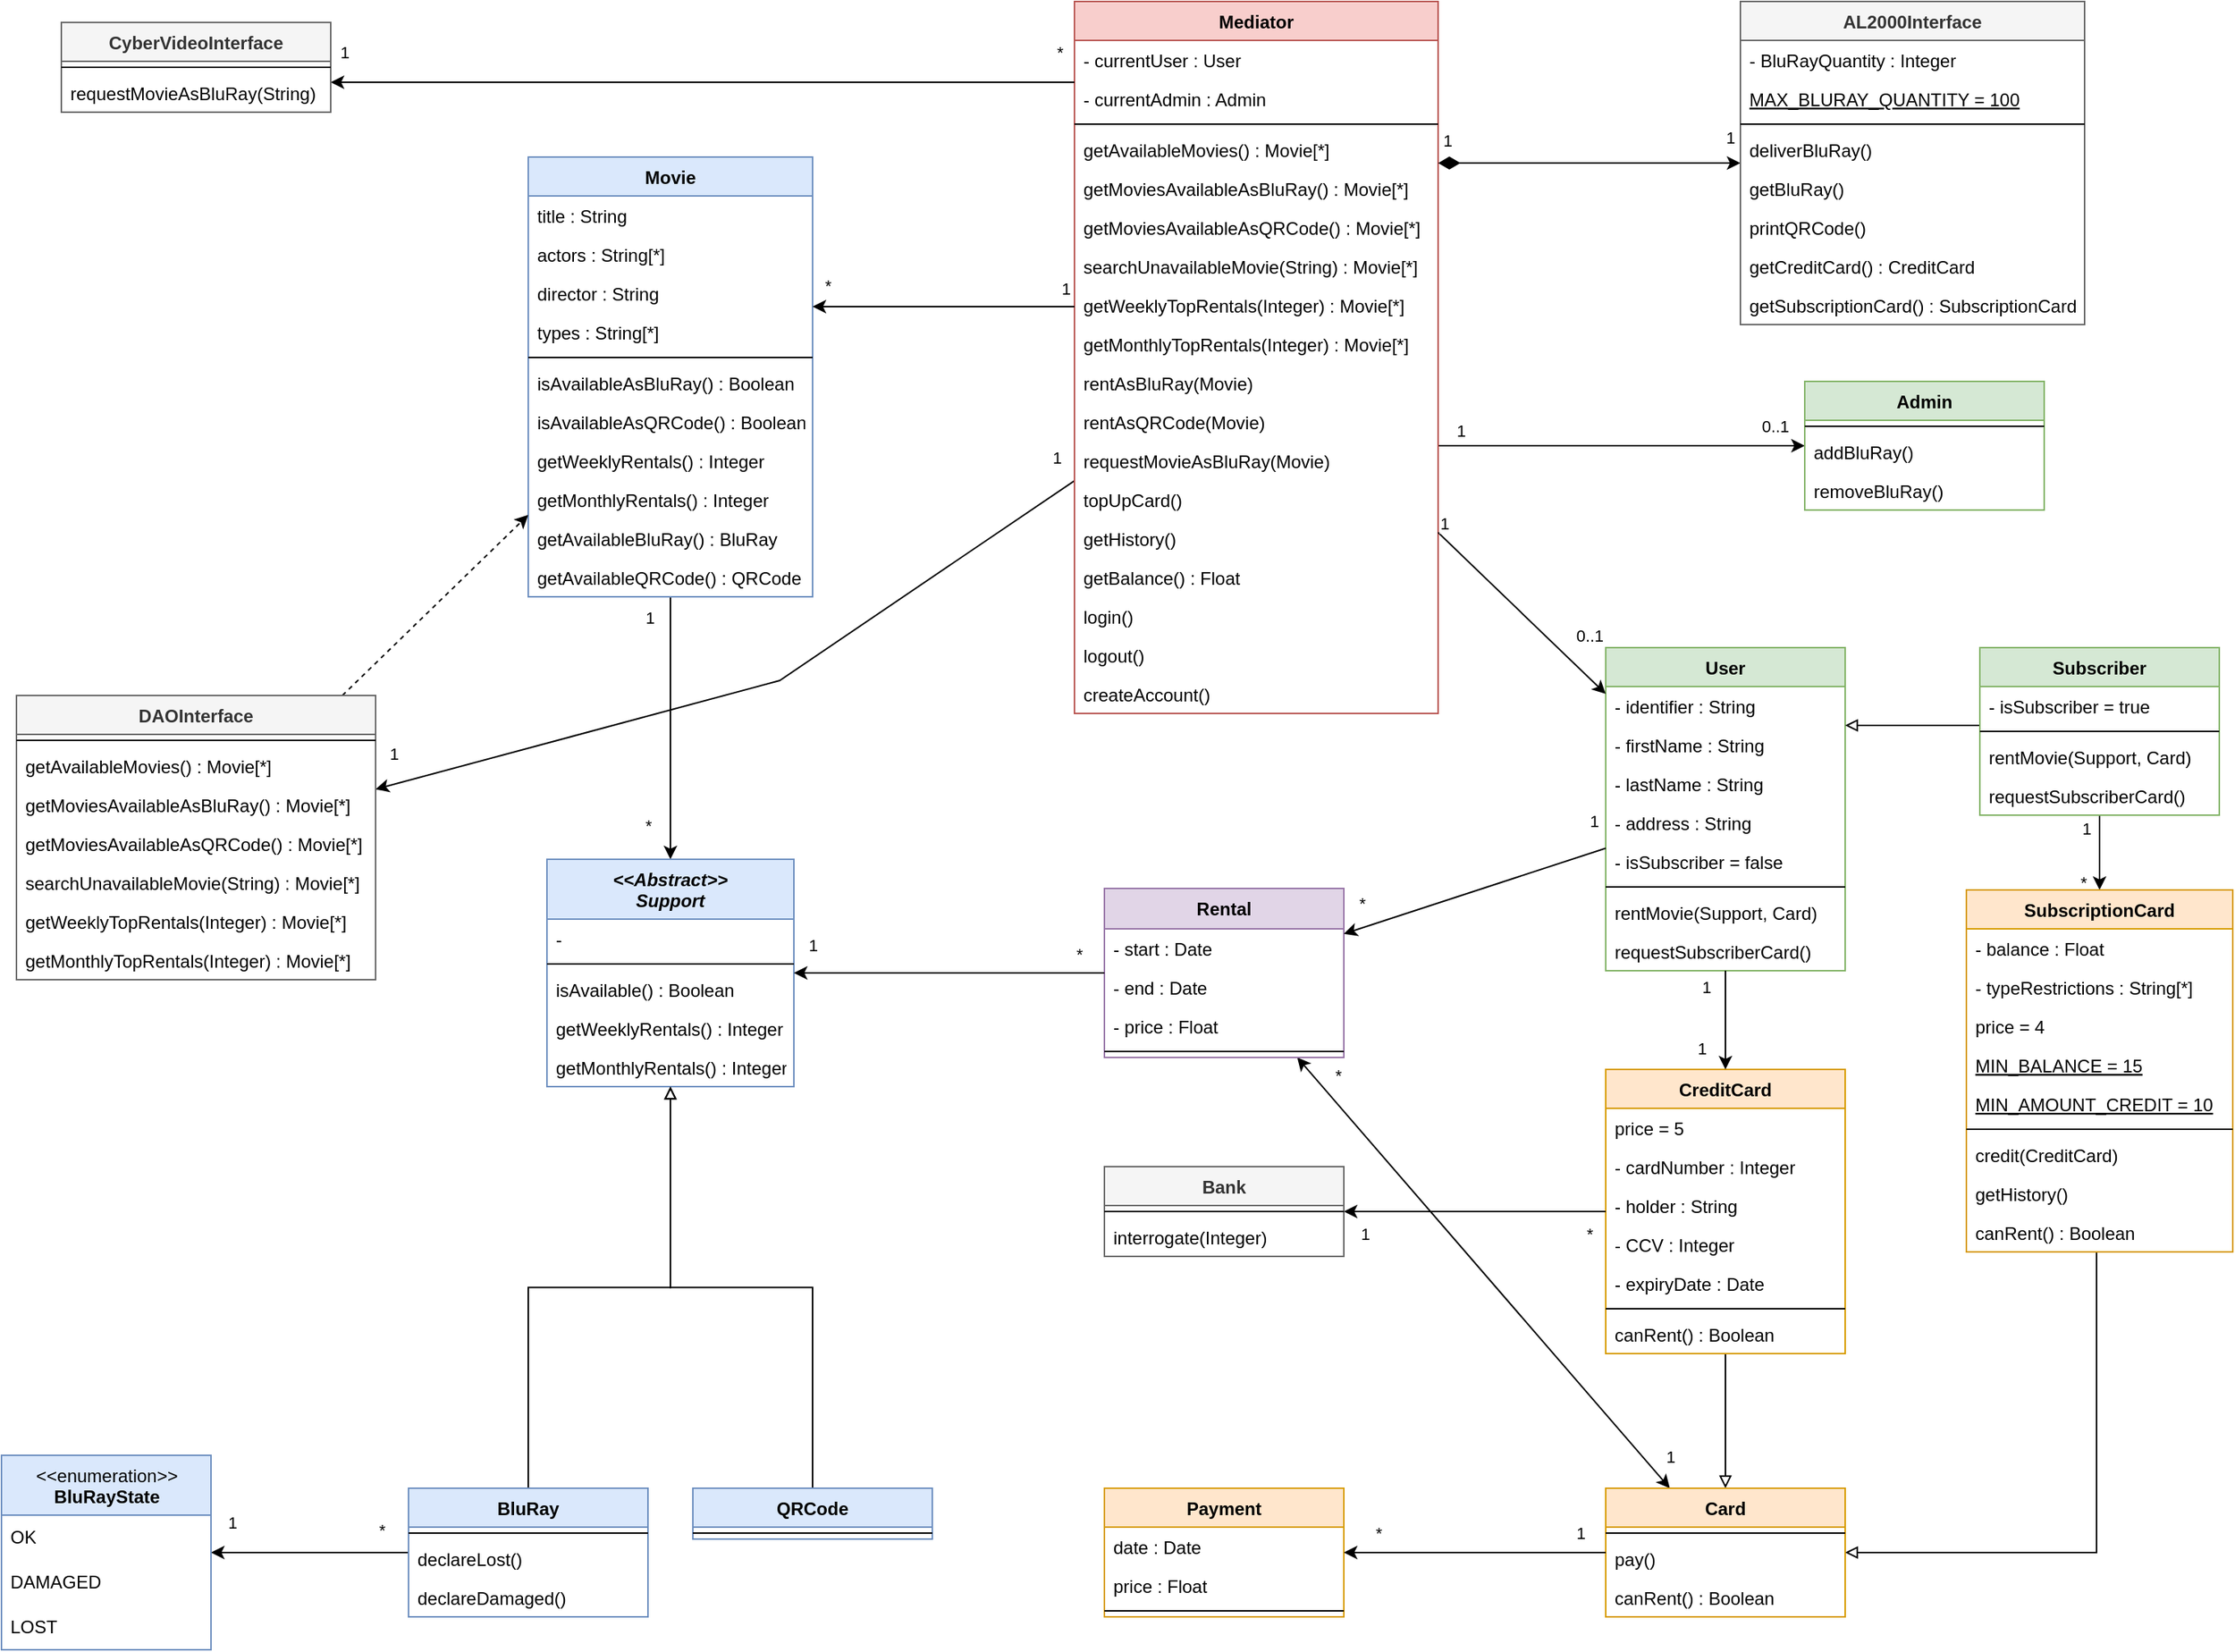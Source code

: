 <mxfile version="20.6.0" type="device" pages="2"><diagram id="Sot-3GNWosXuKBnNVZC7" name="Class"><mxGraphModel dx="1454" dy="-145" grid="1" gridSize="10" guides="1" tooltips="1" connect="1" arrows="1" fold="1" page="1" pageScale="1" pageWidth="1654" pageHeight="1169" math="0" shadow="0"><root><mxCell id="0"/><mxCell id="1" parent="0"/><mxCell id="lfMEZrbbJYPdQTTP_iTY-5" style="edgeStyle=orthogonalEdgeStyle;rounded=0;orthogonalLoop=1;jettySize=auto;html=1;fontSize=16;startArrow=none;startFill=0;endArrow=classic;endFill=1;" parent="1" source="EhTglM93P-K2raylSh1i-1" target="NGkPbuNeQq8U7RVTHNtN-1" edge="1"><mxGeometry relative="1" as="geometry"><Array as="points"><mxPoint x="1110" y="1513"/><mxPoint x="1110" y="1513"/></Array></mxGeometry></mxCell><mxCell id="lfMEZrbbJYPdQTTP_iTY-6" value="0..1" style="edgeLabel;html=1;align=center;verticalAlign=middle;resizable=0;points=[];fontSize=11;" parent="lfMEZrbbJYPdQTTP_iTY-5" vertex="1" connectable="0"><mxGeometry x="0.361" y="-3" relative="1" as="geometry"><mxPoint x="58" y="-16" as="offset"/></mxGeometry></mxCell><mxCell id="lfMEZrbbJYPdQTTP_iTY-7" value="1" style="edgeLabel;html=1;align=center;verticalAlign=middle;resizable=0;points=[];fontSize=11;" parent="lfMEZrbbJYPdQTTP_iTY-5" vertex="1" connectable="0"><mxGeometry x="-0.65" relative="1" as="geometry"><mxPoint x="-28" y="-10" as="offset"/></mxGeometry></mxCell><mxCell id="5-wzPjfnQpurh3t6odjS-5" style="rounded=0;orthogonalLoop=1;jettySize=auto;html=1;" edge="1" parent="1" source="EhTglM93P-K2raylSh1i-1" target="5-wzPjfnQpurh3t6odjS-1"><mxGeometry relative="1" as="geometry"><Array as="points"><mxPoint x="605" y="1670"/></Array></mxGeometry></mxCell><mxCell id="5-wzPjfnQpurh3t6odjS-6" value="1" style="edgeLabel;html=1;align=center;verticalAlign=middle;resizable=0;points=[];" vertex="1" connectable="0" parent="5-wzPjfnQpurh3t6odjS-5"><mxGeometry x="0.505" y="3" relative="1" as="geometry"><mxPoint x="330" y="-192" as="offset"/></mxGeometry></mxCell><mxCell id="5-wzPjfnQpurh3t6odjS-7" value="1" style="edgeLabel;html=1;align=center;verticalAlign=middle;resizable=0;points=[];" vertex="1" connectable="0" parent="5-wzPjfnQpurh3t6odjS-5"><mxGeometry x="0.831" relative="1" as="geometry"><mxPoint x="-30" y="-13" as="offset"/></mxGeometry></mxCell><mxCell id="EhTglM93P-K2raylSh1i-1" value="Mediator" style="swimlane;fontStyle=1;align=center;verticalAlign=top;childLayout=stackLayout;horizontal=1;startSize=26;horizontalStack=0;resizeParent=1;resizeLast=0;collapsible=1;marginBottom=0;rounded=0;shadow=0;strokeWidth=1;fillColor=#f8cecc;strokeColor=#b85450;" parent="1" vertex="1"><mxGeometry x="802" y="1216" width="243" height="476" as="geometry"><mxRectangle x="130" y="380" width="160" height="26" as="alternateBounds"/></mxGeometry></mxCell><mxCell id="EhTglM93P-K2raylSh1i-2" value="- currentUser : User" style="text;align=left;verticalAlign=top;spacingLeft=4;spacingRight=4;overflow=hidden;rotatable=0;points=[[0,0.5],[1,0.5]];portConstraint=eastwest;" parent="EhTglM93P-K2raylSh1i-1" vertex="1"><mxGeometry y="26" width="243" height="26" as="geometry"/></mxCell><mxCell id="KFHijPYEgisdd8jWHTXX-1" value="- currentAdmin : Admin" style="text;align=left;verticalAlign=top;spacingLeft=4;spacingRight=4;overflow=hidden;rotatable=0;points=[[0,0.5],[1,0.5]];portConstraint=eastwest;" parent="EhTglM93P-K2raylSh1i-1" vertex="1"><mxGeometry y="52" width="243" height="26" as="geometry"/></mxCell><mxCell id="EhTglM93P-K2raylSh1i-3" value="" style="line;html=1;strokeWidth=1;align=left;verticalAlign=middle;spacingTop=-1;spacingLeft=3;spacingRight=3;rotatable=0;labelPosition=right;points=[];portConstraint=eastwest;" parent="EhTglM93P-K2raylSh1i-1" vertex="1"><mxGeometry y="78" width="243" height="8" as="geometry"/></mxCell><mxCell id="EhTglM93P-K2raylSh1i-4" value="getAvailableMovies() : Movie[*]" style="text;align=left;verticalAlign=top;spacingLeft=4;spacingRight=4;overflow=hidden;rotatable=0;points=[[0,0.5],[1,0.5]];portConstraint=eastwest;fontStyle=0" parent="EhTglM93P-K2raylSh1i-1" vertex="1"><mxGeometry y="86" width="243" height="26" as="geometry"/></mxCell><mxCell id="lfMEZrbbJYPdQTTP_iTY-4" value="getMoviesAvailableAsBluRay() : Movie[*]" style="text;align=left;verticalAlign=top;spacingLeft=4;spacingRight=4;overflow=hidden;rotatable=0;points=[[0,0.5],[1,0.5]];portConstraint=eastwest;fontStyle=0" parent="EhTglM93P-K2raylSh1i-1" vertex="1"><mxGeometry y="112" width="243" height="26" as="geometry"/></mxCell><mxCell id="EhTglM93P-K2raylSh1i-5" value="getMoviesAvailableAsQRCode() : Movie[*]" style="text;align=left;verticalAlign=top;spacingLeft=4;spacingRight=4;overflow=hidden;rotatable=0;points=[[0,0.5],[1,0.5]];portConstraint=eastwest;fontStyle=0" parent="EhTglM93P-K2raylSh1i-1" vertex="1"><mxGeometry y="138" width="243" height="26" as="geometry"/></mxCell><mxCell id="EhTglM93P-K2raylSh1i-6" value="searchUnavailableMovie(String) : Movie[*]" style="text;align=left;verticalAlign=top;spacingLeft=4;spacingRight=4;overflow=hidden;rotatable=0;points=[[0,0.5],[1,0.5]];portConstraint=eastwest;fontStyle=0" parent="EhTglM93P-K2raylSh1i-1" vertex="1"><mxGeometry y="164" width="243" height="26" as="geometry"/></mxCell><mxCell id="EhTglM93P-K2raylSh1i-7" value="getWeeklyTopRentals(Integer) : Movie[*]" style="text;align=left;verticalAlign=top;spacingLeft=4;spacingRight=4;overflow=hidden;rotatable=0;points=[[0,0.5],[1,0.5]];portConstraint=eastwest;fontStyle=0" parent="EhTglM93P-K2raylSh1i-1" vertex="1"><mxGeometry y="190" width="243" height="26" as="geometry"/></mxCell><mxCell id="EhTglM93P-K2raylSh1i-8" value="getMonthlyTopRentals(Integer) : Movie[*]" style="text;align=left;verticalAlign=top;spacingLeft=4;spacingRight=4;overflow=hidden;rotatable=0;points=[[0,0.5],[1,0.5]];portConstraint=eastwest;fontStyle=0" parent="EhTglM93P-K2raylSh1i-1" vertex="1"><mxGeometry y="216" width="243" height="26" as="geometry"/></mxCell><mxCell id="Q3ABbE-sxI0V7xuZmR4j-14" value="rentAsBluRay(Movie)" style="text;align=left;verticalAlign=top;spacingLeft=4;spacingRight=4;overflow=hidden;rotatable=0;points=[[0,0.5],[1,0.5]];portConstraint=eastwest;fontStyle=0" parent="EhTglM93P-K2raylSh1i-1" vertex="1"><mxGeometry y="242" width="243" height="26" as="geometry"/></mxCell><mxCell id="2w44Nj9TSzHWMqZAwWdl-1" value="rentAsQRCode(Movie)" style="text;align=left;verticalAlign=top;spacingLeft=4;spacingRight=4;overflow=hidden;rotatable=0;points=[[0,0.5],[1,0.5]];portConstraint=eastwest;fontStyle=0" parent="EhTglM93P-K2raylSh1i-1" vertex="1"><mxGeometry y="268" width="243" height="26" as="geometry"/></mxCell><mxCell id="cRNHokriRQlM3FuKACws-1" value="requestMovieAsBluRay(Movie)" style="text;align=left;verticalAlign=top;spacingLeft=4;spacingRight=4;overflow=hidden;rotatable=0;points=[[0,0.5],[1,0.5]];portConstraint=eastwest;fontStyle=0" parent="EhTglM93P-K2raylSh1i-1" vertex="1"><mxGeometry y="294" width="243" height="26" as="geometry"/></mxCell><mxCell id="5-wzPjfnQpurh3t6odjS-22" value="topUpCard()" style="text;align=left;verticalAlign=top;spacingLeft=4;spacingRight=4;overflow=hidden;rotatable=0;points=[[0,0.5],[1,0.5]];portConstraint=eastwest;fontStyle=0" vertex="1" parent="EhTglM93P-K2raylSh1i-1"><mxGeometry y="320" width="243" height="26" as="geometry"/></mxCell><mxCell id="5-wzPjfnQpurh3t6odjS-23" value="getHistory()" style="text;align=left;verticalAlign=top;spacingLeft=4;spacingRight=4;overflow=hidden;rotatable=0;points=[[0,0.5],[1,0.5]];portConstraint=eastwest;fontStyle=0" vertex="1" parent="EhTglM93P-K2raylSh1i-1"><mxGeometry y="346" width="243" height="26" as="geometry"/></mxCell><mxCell id="5-wzPjfnQpurh3t6odjS-24" value="getBalance() : Float" style="text;align=left;verticalAlign=top;spacingLeft=4;spacingRight=4;overflow=hidden;rotatable=0;points=[[0,0.5],[1,0.5]];portConstraint=eastwest;fontStyle=0" vertex="1" parent="EhTglM93P-K2raylSh1i-1"><mxGeometry y="372" width="243" height="26" as="geometry"/></mxCell><mxCell id="5-wzPjfnQpurh3t6odjS-29" value="login()" style="text;align=left;verticalAlign=top;spacingLeft=4;spacingRight=4;overflow=hidden;rotatable=0;points=[[0,0.5],[1,0.5]];portConstraint=eastwest;fontStyle=0" vertex="1" parent="EhTglM93P-K2raylSh1i-1"><mxGeometry y="398" width="243" height="26" as="geometry"/></mxCell><mxCell id="5-wzPjfnQpurh3t6odjS-30" value="logout()" style="text;align=left;verticalAlign=top;spacingLeft=4;spacingRight=4;overflow=hidden;rotatable=0;points=[[0,0.5],[1,0.5]];portConstraint=eastwest;fontStyle=0" vertex="1" parent="EhTglM93P-K2raylSh1i-1"><mxGeometry y="424" width="243" height="26" as="geometry"/></mxCell><mxCell id="5-wzPjfnQpurh3t6odjS-32" value="createAccount()" style="text;align=left;verticalAlign=top;spacingLeft=4;spacingRight=4;overflow=hidden;rotatable=0;points=[[0,0.5],[1,0.5]];portConstraint=eastwest;fontStyle=0" vertex="1" parent="EhTglM93P-K2raylSh1i-1"><mxGeometry y="450" width="243" height="26" as="geometry"/></mxCell><mxCell id="fDYD43qwk65Nk3XNQxBy-1" style="edgeStyle=orthogonalEdgeStyle;rounded=0;orthogonalLoop=1;jettySize=auto;html=1;endArrow=classic;endFill=1;" parent="1" source="e8hr0K4P7EoYweJ0NUqP-1" target="FFECDp9zmZKyCq1mxXm3-1" edge="1"><mxGeometry relative="1" as="geometry"/></mxCell><mxCell id="AVCWjV8kLsNZx6U5uoeI-2" value="*" style="edgeLabel;html=1;align=center;verticalAlign=middle;resizable=0;points=[];" parent="fDYD43qwk65Nk3XNQxBy-1" vertex="1" connectable="0"><mxGeometry x="0.132" y="2" relative="1" as="geometry"><mxPoint x="-17" y="53" as="offset"/></mxGeometry></mxCell><mxCell id="AVCWjV8kLsNZx6U5uoeI-3" value="1" style="edgeLabel;html=1;align=center;verticalAlign=middle;resizable=0;points=[];" parent="fDYD43qwk65Nk3XNQxBy-1" vertex="1" connectable="0"><mxGeometry x="-0.321" y="1" relative="1" as="geometry"><mxPoint x="-15" y="-46" as="offset"/></mxGeometry></mxCell><mxCell id="EAq9JZD7exW4UA1PdsiZ-16" style="edgeStyle=orthogonalEdgeStyle;rounded=0;orthogonalLoop=1;jettySize=auto;html=1;startArrow=none;startFill=0;endArrow=classic;endFill=1;" parent="1" source="EhTglM93P-K2raylSh1i-1" target="EAq9JZD7exW4UA1PdsiZ-12" edge="1"><mxGeometry relative="1" as="geometry"><Array as="points"><mxPoint x="540" y="1270"/><mxPoint x="540" y="1270"/></Array></mxGeometry></mxCell><mxCell id="rpkc21ySk_IK_tPI2qEC-1" value="1" style="edgeLabel;html=1;align=center;verticalAlign=middle;resizable=0;points=[];" parent="EAq9JZD7exW4UA1PdsiZ-16" vertex="1" connectable="0"><mxGeometry x="0.793" y="-2" relative="1" as="geometry"><mxPoint x="-43" y="-18" as="offset"/></mxGeometry></mxCell><mxCell id="rpkc21ySk_IK_tPI2qEC-2" value="*" style="edgeLabel;html=1;align=center;verticalAlign=middle;resizable=0;points=[];" parent="EAq9JZD7exW4UA1PdsiZ-16" vertex="1" connectable="0"><mxGeometry x="-0.922" y="-2" relative="1" as="geometry"><mxPoint x="9" y="-18" as="offset"/></mxGeometry></mxCell><mxCell id="e8hr0K4P7EoYweJ0NUqP-1" value="Movie" style="swimlane;fontStyle=1;align=center;verticalAlign=top;childLayout=stackLayout;horizontal=1;startSize=26;horizontalStack=0;resizeParent=1;resizeLast=0;collapsible=1;marginBottom=0;rounded=0;shadow=0;strokeWidth=1;fillColor=#dae8fc;strokeColor=#6c8ebf;" parent="1" vertex="1"><mxGeometry x="437" y="1320" width="190" height="294" as="geometry"><mxRectangle x="130" y="380" width="160" height="26" as="alternateBounds"/></mxGeometry></mxCell><mxCell id="e8hr0K4P7EoYweJ0NUqP-2" value="title : String" style="text;align=left;verticalAlign=top;spacingLeft=4;spacingRight=4;overflow=hidden;rotatable=0;points=[[0,0.5],[1,0.5]];portConstraint=eastwest;" parent="e8hr0K4P7EoYweJ0NUqP-1" vertex="1"><mxGeometry y="26" width="190" height="26" as="geometry"/></mxCell><mxCell id="t--ERGkJdDK-SXUdi0yZ-5" value="actors : String[*]" style="text;align=left;verticalAlign=top;spacingLeft=4;spacingRight=4;overflow=hidden;rotatable=0;points=[[0,0.5],[1,0.5]];portConstraint=eastwest;" parent="e8hr0K4P7EoYweJ0NUqP-1" vertex="1"><mxGeometry y="52" width="190" height="26" as="geometry"/></mxCell><mxCell id="t--ERGkJdDK-SXUdi0yZ-6" value="director : String" style="text;align=left;verticalAlign=top;spacingLeft=4;spacingRight=4;overflow=hidden;rotatable=0;points=[[0,0.5],[1,0.5]];portConstraint=eastwest;" parent="e8hr0K4P7EoYweJ0NUqP-1" vertex="1"><mxGeometry y="78" width="190" height="26" as="geometry"/></mxCell><mxCell id="NGkPbuNeQq8U7RVTHNtN-8" value="types : String[*]" style="text;align=left;verticalAlign=top;spacingLeft=4;spacingRight=4;overflow=hidden;rotatable=0;points=[[0,0.5],[1,0.5]];portConstraint=eastwest;" parent="e8hr0K4P7EoYweJ0NUqP-1" vertex="1"><mxGeometry y="104" width="190" height="26" as="geometry"/></mxCell><mxCell id="e8hr0K4P7EoYweJ0NUqP-3" value="" style="line;html=1;strokeWidth=1;align=left;verticalAlign=middle;spacingTop=-1;spacingLeft=3;spacingRight=3;rotatable=0;labelPosition=right;points=[];portConstraint=eastwest;" parent="e8hr0K4P7EoYweJ0NUqP-1" vertex="1"><mxGeometry y="130" width="190" height="8" as="geometry"/></mxCell><mxCell id="VFxEm0XAyFi-HYX6euEe-1" value="isAvailableAsBluRay() : Boolean" style="text;align=left;verticalAlign=top;spacingLeft=4;spacingRight=4;overflow=hidden;rotatable=0;points=[[0,0.5],[1,0.5]];portConstraint=eastwest;fontStyle=0" parent="e8hr0K4P7EoYweJ0NUqP-1" vertex="1"><mxGeometry y="138" width="190" height="26" as="geometry"/></mxCell><mxCell id="n8nuMwhMLV7ik4i2pjHs-3" value="isAvailableAsQRCode() : Boolean" style="text;align=left;verticalAlign=top;spacingLeft=4;spacingRight=4;overflow=hidden;rotatable=0;points=[[0,0.5],[1,0.5]];portConstraint=eastwest;fontStyle=0" parent="e8hr0K4P7EoYweJ0NUqP-1" vertex="1"><mxGeometry y="164" width="190" height="26" as="geometry"/></mxCell><mxCell id="n8nuMwhMLV7ik4i2pjHs-2" value="getWeeklyRentals() : Integer" style="text;align=left;verticalAlign=top;spacingLeft=4;spacingRight=4;overflow=hidden;rotatable=0;points=[[0,0.5],[1,0.5]];portConstraint=eastwest;fontStyle=0" parent="e8hr0K4P7EoYweJ0NUqP-1" vertex="1"><mxGeometry y="190" width="190" height="26" as="geometry"/></mxCell><mxCell id="VFxEm0XAyFi-HYX6euEe-2" value="getMonthlyRentals() : Integer" style="text;align=left;verticalAlign=top;spacingLeft=4;spacingRight=4;overflow=hidden;rotatable=0;points=[[0,0.5],[1,0.5]];portConstraint=eastwest;fontStyle=0" parent="e8hr0K4P7EoYweJ0NUqP-1" vertex="1"><mxGeometry y="216" width="190" height="26" as="geometry"/></mxCell><mxCell id="t--ERGkJdDK-SXUdi0yZ-20" value="getAvailableBluRay() : BluRay" style="text;align=left;verticalAlign=top;spacingLeft=4;spacingRight=4;overflow=hidden;rotatable=0;points=[[0,0.5],[1,0.5]];portConstraint=eastwest;fontStyle=0" parent="e8hr0K4P7EoYweJ0NUqP-1" vertex="1"><mxGeometry y="242" width="190" height="26" as="geometry"/></mxCell><mxCell id="e8hr0K4P7EoYweJ0NUqP-7" value="getAvailableQRCode() : QRCode" style="text;align=left;verticalAlign=top;spacingLeft=4;spacingRight=4;overflow=hidden;rotatable=0;points=[[0,0.5],[1,0.5]];portConstraint=eastwest;fontStyle=0" parent="e8hr0K4P7EoYweJ0NUqP-1" vertex="1"><mxGeometry y="268" width="190" height="26" as="geometry"/></mxCell><mxCell id="Q3ABbE-sxI0V7xuZmR4j-9" style="edgeStyle=orthogonalEdgeStyle;rounded=0;orthogonalLoop=1;jettySize=auto;html=1;startArrow=diamondThin;startFill=1;endArrow=classic;endFill=1;startSize=12;" parent="1" source="EhTglM93P-K2raylSh1i-1" target="Q3ABbE-sxI0V7xuZmR4j-1" edge="1"><mxGeometry relative="1" as="geometry"><mxPoint x="1087" y="1570" as="sourcePoint"/><Array as="points"><mxPoint x="1100" y="1324"/><mxPoint x="1100" y="1324"/></Array></mxGeometry></mxCell><mxCell id="Q3ABbE-sxI0V7xuZmR4j-12" value="1" style="edgeLabel;html=1;align=center;verticalAlign=middle;resizable=0;points=[];" parent="Q3ABbE-sxI0V7xuZmR4j-9" vertex="1" connectable="0"><mxGeometry x="0.873" y="1" relative="1" as="geometry"><mxPoint x="6" y="-16" as="offset"/></mxGeometry></mxCell><mxCell id="Q3ABbE-sxI0V7xuZmR4j-13" value="1" style="edgeLabel;html=1;align=center;verticalAlign=middle;resizable=0;points=[];" parent="Q3ABbE-sxI0V7xuZmR4j-9" vertex="1" connectable="0"><mxGeometry x="-0.788" y="-2" relative="1" as="geometry"><mxPoint x="-16" y="-17" as="offset"/></mxGeometry></mxCell><mxCell id="FFECDp9zmZKyCq1mxXm3-1" value="&lt;&lt;Abstract&gt;&gt;&#10;Support" style="swimlane;fontStyle=3;align=center;verticalAlign=top;childLayout=stackLayout;horizontal=1;startSize=40;horizontalStack=0;resizeParent=1;resizeLast=0;collapsible=1;marginBottom=0;rounded=0;shadow=0;strokeWidth=1;fillColor=#dae8fc;strokeColor=#6c8ebf;" parent="1" vertex="1"><mxGeometry x="449.5" y="1789.5" width="165" height="152" as="geometry"><mxRectangle x="130" y="380" width="160" height="26" as="alternateBounds"/></mxGeometry></mxCell><mxCell id="FFECDp9zmZKyCq1mxXm3-2" value="-" style="text;align=left;verticalAlign=top;spacingLeft=4;spacingRight=4;overflow=hidden;rotatable=0;points=[[0,0.5],[1,0.5]];portConstraint=eastwest;" parent="FFECDp9zmZKyCq1mxXm3-1" vertex="1"><mxGeometry y="40" width="165" height="26" as="geometry"/></mxCell><mxCell id="FFECDp9zmZKyCq1mxXm3-3" value="" style="line;html=1;strokeWidth=1;align=left;verticalAlign=middle;spacingTop=-1;spacingLeft=3;spacingRight=3;rotatable=0;labelPosition=right;points=[];portConstraint=eastwest;" parent="FFECDp9zmZKyCq1mxXm3-1" vertex="1"><mxGeometry y="66" width="165" height="8" as="geometry"/></mxCell><mxCell id="FFECDp9zmZKyCq1mxXm3-4" value="isAvailable() : Boolean" style="text;align=left;verticalAlign=top;spacingLeft=4;spacingRight=4;overflow=hidden;rotatable=0;points=[[0,0.5],[1,0.5]];portConstraint=eastwest;fontStyle=0" parent="FFECDp9zmZKyCq1mxXm3-1" vertex="1"><mxGeometry y="74" width="165" height="26" as="geometry"/></mxCell><mxCell id="U1Fl_xsk-nJmqsRq6pCc-1" value="getWeeklyRentals() : Integer" style="text;align=left;verticalAlign=top;spacingLeft=4;spacingRight=4;overflow=hidden;rotatable=0;points=[[0,0.5],[1,0.5]];portConstraint=eastwest;fontStyle=0" parent="FFECDp9zmZKyCq1mxXm3-1" vertex="1"><mxGeometry y="100" width="165" height="26" as="geometry"/></mxCell><mxCell id="n8nuMwhMLV7ik4i2pjHs-1" value="getMonthlyRentals() : Integer" style="text;align=left;verticalAlign=top;spacingLeft=4;spacingRight=4;overflow=hidden;rotatable=0;points=[[0,0.5],[1,0.5]];portConstraint=eastwest;fontStyle=0" parent="FFECDp9zmZKyCq1mxXm3-1" vertex="1"><mxGeometry y="126" width="165" height="26" as="geometry"/></mxCell><mxCell id="FFECDp9zmZKyCq1mxXm3-5" style="edgeStyle=orthogonalEdgeStyle;rounded=0;orthogonalLoop=1;jettySize=auto;html=1;endArrow=block;endFill=0;" parent="1" source="FFECDp9zmZKyCq1mxXm3-6" target="FFECDp9zmZKyCq1mxXm3-1" edge="1"><mxGeometry relative="1" as="geometry"/></mxCell><mxCell id="5-wzPjfnQpurh3t6odjS-51" style="edgeStyle=none;rounded=0;orthogonalLoop=1;jettySize=auto;html=1;" edge="1" parent="1" source="FFECDp9zmZKyCq1mxXm3-6" target="5-wzPjfnQpurh3t6odjS-58"><mxGeometry relative="1" as="geometry"><mxPoint x="245" y="2253.0" as="targetPoint"/></mxGeometry></mxCell><mxCell id="5-wzPjfnQpurh3t6odjS-52" value="1" style="edgeLabel;html=1;align=center;verticalAlign=middle;resizable=0;points=[];" vertex="1" connectable="0" parent="5-wzPjfnQpurh3t6odjS-51"><mxGeometry x="0.357" y="3" relative="1" as="geometry"><mxPoint x="-29" y="-23" as="offset"/></mxGeometry></mxCell><mxCell id="5-wzPjfnQpurh3t6odjS-53" value="*" style="edgeLabel;html=1;align=center;verticalAlign=middle;resizable=0;points=[];" vertex="1" connectable="0" parent="5-wzPjfnQpurh3t6odjS-51"><mxGeometry x="-0.332" y="2" relative="1" as="geometry"><mxPoint x="26" y="-17" as="offset"/></mxGeometry></mxCell><mxCell id="FFECDp9zmZKyCq1mxXm3-6" value="BluRay" style="swimlane;fontStyle=1;align=center;verticalAlign=top;childLayout=stackLayout;horizontal=1;startSize=26;horizontalStack=0;resizeParent=1;resizeLast=0;collapsible=1;marginBottom=0;rounded=0;shadow=0;strokeWidth=1;fillColor=#dae8fc;strokeColor=#6c8ebf;" parent="1" vertex="1"><mxGeometry x="357" y="2210" width="160" height="86" as="geometry"><mxRectangle x="340" y="380" width="170" height="26" as="alternateBounds"/></mxGeometry></mxCell><mxCell id="FFECDp9zmZKyCq1mxXm3-8" value="" style="line;html=1;strokeWidth=1;align=left;verticalAlign=middle;spacingTop=-1;spacingLeft=3;spacingRight=3;rotatable=0;labelPosition=right;points=[];portConstraint=eastwest;" parent="FFECDp9zmZKyCq1mxXm3-6" vertex="1"><mxGeometry y="26" width="160" height="8" as="geometry"/></mxCell><mxCell id="FFECDp9zmZKyCq1mxXm3-9" value="declareLost()" style="text;align=left;verticalAlign=top;spacingLeft=4;spacingRight=4;overflow=hidden;rotatable=0;points=[[0,0.5],[1,0.5]];portConstraint=eastwest;" parent="FFECDp9zmZKyCq1mxXm3-6" vertex="1"><mxGeometry y="34" width="160" height="26" as="geometry"/></mxCell><mxCell id="5-wzPjfnQpurh3t6odjS-50" value="declareDamaged()" style="text;align=left;verticalAlign=top;spacingLeft=4;spacingRight=4;overflow=hidden;rotatable=0;points=[[0,0.5],[1,0.5]];portConstraint=eastwest;" vertex="1" parent="FFECDp9zmZKyCq1mxXm3-6"><mxGeometry y="60" width="160" height="26" as="geometry"/></mxCell><mxCell id="FFECDp9zmZKyCq1mxXm3-10" style="edgeStyle=orthogonalEdgeStyle;rounded=0;orthogonalLoop=1;jettySize=auto;html=1;endArrow=block;endFill=0;" parent="1" source="FFECDp9zmZKyCq1mxXm3-11" target="FFECDp9zmZKyCq1mxXm3-1" edge="1"><mxGeometry relative="1" as="geometry"/></mxCell><mxCell id="FFECDp9zmZKyCq1mxXm3-11" value="QRCode" style="swimlane;fontStyle=1;align=center;verticalAlign=top;childLayout=stackLayout;horizontal=1;startSize=26;horizontalStack=0;resizeParent=1;resizeLast=0;collapsible=1;marginBottom=0;rounded=0;shadow=0;strokeWidth=1;fillColor=#dae8fc;strokeColor=#6c8ebf;" parent="1" vertex="1"><mxGeometry x="547" y="2210" width="160" height="34" as="geometry"><mxRectangle x="340" y="380" width="170" height="26" as="alternateBounds"/></mxGeometry></mxCell><mxCell id="FFECDp9zmZKyCq1mxXm3-13" value="" style="line;html=1;strokeWidth=1;align=left;verticalAlign=middle;spacingTop=-1;spacingLeft=3;spacingRight=3;rotatable=0;labelPosition=right;points=[];portConstraint=eastwest;" parent="FFECDp9zmZKyCq1mxXm3-11" vertex="1"><mxGeometry y="26" width="160" height="8" as="geometry"/></mxCell><mxCell id="fDYD43qwk65Nk3XNQxBy-2" style="edgeStyle=orthogonalEdgeStyle;rounded=0;orthogonalLoop=1;jettySize=auto;html=1;endArrow=classic;endFill=1;" parent="1" source="EhTglM93P-K2raylSh1i-1" target="e8hr0K4P7EoYweJ0NUqP-1" edge="1"><mxGeometry relative="1" as="geometry"><Array as="points"><mxPoint x="707" y="1420"/><mxPoint x="707" y="1420"/></Array></mxGeometry></mxCell><mxCell id="fDYD43qwk65Nk3XNQxBy-3" value="*" style="edgeLabel;html=1;align=center;verticalAlign=middle;resizable=0;points=[];" parent="fDYD43qwk65Nk3XNQxBy-2" vertex="1" connectable="0"><mxGeometry x="0.18" relative="1" as="geometry"><mxPoint x="-62" y="-14" as="offset"/></mxGeometry></mxCell><mxCell id="fDYD43qwk65Nk3XNQxBy-4" value="1" style="edgeLabel;html=1;align=center;verticalAlign=middle;resizable=0;points=[];" parent="fDYD43qwk65Nk3XNQxBy-2" vertex="1" connectable="0"><mxGeometry x="-0.795" y="1" relative="1" as="geometry"><mxPoint x="12" y="-13" as="offset"/></mxGeometry></mxCell><mxCell id="f4USpL2QZ8sTTAB6JOes-10" style="edgeStyle=none;rounded=0;orthogonalLoop=1;jettySize=auto;html=1;endArrow=classic;endFill=1;startArrow=classic;startFill=1;" parent="1" source="QVdtE-usKg-QC1y935Pa-1" target="zotnNvz1T1sgSjV5or0L-7" edge="1"><mxGeometry relative="1" as="geometry"/></mxCell><mxCell id="f4USpL2QZ8sTTAB6JOes-14" value="1" style="edgeLabel;html=1;align=center;verticalAlign=middle;resizable=0;points=[];" parent="f4USpL2QZ8sTTAB6JOes-10" vertex="1" connectable="0"><mxGeometry x="0.509" relative="1" as="geometry"><mxPoint x="61" y="50" as="offset"/></mxGeometry></mxCell><mxCell id="f4USpL2QZ8sTTAB6JOes-15" value="*" style="edgeLabel;html=1;align=center;verticalAlign=middle;resizable=0;points=[];" parent="f4USpL2QZ8sTTAB6JOes-10" vertex="1" connectable="0"><mxGeometry x="-0.665" y="1" relative="1" as="geometry"><mxPoint x="-16" y="-36" as="offset"/></mxGeometry></mxCell><mxCell id="QVdtE-usKg-QC1y935Pa-1" value="Rental" style="swimlane;fontStyle=1;align=center;verticalAlign=top;childLayout=stackLayout;horizontal=1;startSize=27;horizontalStack=0;resizeParent=1;resizeLast=0;collapsible=1;marginBottom=0;rounded=0;shadow=0;strokeWidth=1;fillColor=#e1d5e7;strokeColor=#9673a6;" parent="1" vertex="1"><mxGeometry x="822" y="1809" width="160" height="113" as="geometry"><mxRectangle x="130" y="380" width="160" height="26" as="alternateBounds"/></mxGeometry></mxCell><mxCell id="QVdtE-usKg-QC1y935Pa-2" value="- start : Date" style="text;align=left;verticalAlign=top;spacingLeft=4;spacingRight=4;overflow=hidden;rotatable=0;points=[[0,0.5],[1,0.5]];portConstraint=eastwest;" parent="QVdtE-usKg-QC1y935Pa-1" vertex="1"><mxGeometry y="27" width="160" height="26" as="geometry"/></mxCell><mxCell id="5-wzPjfnQpurh3t6odjS-62" value="- end : Date" style="text;align=left;verticalAlign=top;spacingLeft=4;spacingRight=4;overflow=hidden;rotatable=0;points=[[0,0.5],[1,0.5]];portConstraint=eastwest;" vertex="1" parent="QVdtE-usKg-QC1y935Pa-1"><mxGeometry y="53" width="160" height="26" as="geometry"/></mxCell><mxCell id="5-wzPjfnQpurh3t6odjS-63" value="- price : Float" style="text;align=left;verticalAlign=top;spacingLeft=4;spacingRight=4;overflow=hidden;rotatable=0;points=[[0,0.5],[1,0.5]];portConstraint=eastwest;" vertex="1" parent="QVdtE-usKg-QC1y935Pa-1"><mxGeometry y="79" width="160" height="26" as="geometry"/></mxCell><mxCell id="QVdtE-usKg-QC1y935Pa-3" value="" style="line;html=1;strokeWidth=1;align=left;verticalAlign=middle;spacingTop=-1;spacingLeft=3;spacingRight=3;rotatable=0;labelPosition=right;points=[];portConstraint=eastwest;" parent="QVdtE-usKg-QC1y935Pa-1" vertex="1"><mxGeometry y="105" width="160" height="8" as="geometry"/></mxCell><mxCell id="QVdtE-usKg-QC1y935Pa-5" style="rounded=0;orthogonalLoop=1;jettySize=auto;html=1;endArrow=none;endFill=0;startArrow=classic;startFill=1;" parent="1" source="FFECDp9zmZKyCq1mxXm3-1" target="QVdtE-usKg-QC1y935Pa-1" edge="1"><mxGeometry relative="1" as="geometry"><mxPoint x="1277" y="1979" as="targetPoint"/></mxGeometry></mxCell><mxCell id="f4USpL2QZ8sTTAB6JOes-16" value="1" style="edgeLabel;html=1;align=center;verticalAlign=middle;resizable=0;points=[];" parent="QVdtE-usKg-QC1y935Pa-5" vertex="1" connectable="0"><mxGeometry x="0.213" y="-2" relative="1" as="geometry"><mxPoint x="-114" y="-21" as="offset"/></mxGeometry></mxCell><mxCell id="f4USpL2QZ8sTTAB6JOes-17" value="*" style="edgeLabel;html=1;align=center;verticalAlign=middle;resizable=0;points=[];" parent="QVdtE-usKg-QC1y935Pa-5" vertex="1" connectable="0"><mxGeometry x="-0.147" relative="1" as="geometry"><mxPoint x="102" y="-13" as="offset"/></mxGeometry></mxCell><mxCell id="YjPkkSj9CPIvw2ebVqkS-1" value="User" style="swimlane;fontStyle=1;align=center;verticalAlign=top;childLayout=stackLayout;horizontal=1;startSize=26;horizontalStack=0;resizeParent=1;resizeLast=0;collapsible=1;marginBottom=0;rounded=0;shadow=0;strokeWidth=1;fillColor=#d5e8d4;strokeColor=#82b366;" parent="1" vertex="1"><mxGeometry x="1157" y="1648" width="160" height="216" as="geometry"><mxRectangle x="550" y="140" width="160" height="26" as="alternateBounds"/></mxGeometry></mxCell><mxCell id="YjPkkSj9CPIvw2ebVqkS-2" value="- identifier : String" style="text;align=left;verticalAlign=top;spacingLeft=4;spacingRight=4;overflow=hidden;rotatable=0;points=[[0,0.5],[1,0.5]];portConstraint=eastwest;" parent="YjPkkSj9CPIvw2ebVqkS-1" vertex="1"><mxGeometry y="26" width="160" height="26" as="geometry"/></mxCell><mxCell id="5-wzPjfnQpurh3t6odjS-37" value="- firstName : String" style="text;align=left;verticalAlign=top;spacingLeft=4;spacingRight=4;overflow=hidden;rotatable=0;points=[[0,0.5],[1,0.5]];portConstraint=eastwest;" vertex="1" parent="YjPkkSj9CPIvw2ebVqkS-1"><mxGeometry y="52" width="160" height="26" as="geometry"/></mxCell><mxCell id="5-wzPjfnQpurh3t6odjS-38" value="- lastName : String" style="text;align=left;verticalAlign=top;spacingLeft=4;spacingRight=4;overflow=hidden;rotatable=0;points=[[0,0.5],[1,0.5]];portConstraint=eastwest;" vertex="1" parent="YjPkkSj9CPIvw2ebVqkS-1"><mxGeometry y="78" width="160" height="26" as="geometry"/></mxCell><mxCell id="5-wzPjfnQpurh3t6odjS-39" value="- address : String" style="text;align=left;verticalAlign=top;spacingLeft=4;spacingRight=4;overflow=hidden;rotatable=0;points=[[0,0.5],[1,0.5]];portConstraint=eastwest;" vertex="1" parent="YjPkkSj9CPIvw2ebVqkS-1"><mxGeometry y="104" width="160" height="26" as="geometry"/></mxCell><mxCell id="5-wzPjfnQpurh3t6odjS-34" value="- isSubscriber = false" style="text;align=left;verticalAlign=top;spacingLeft=4;spacingRight=4;overflow=hidden;rotatable=0;points=[[0,0.5],[1,0.5]];portConstraint=eastwest;" vertex="1" parent="YjPkkSj9CPIvw2ebVqkS-1"><mxGeometry y="130" width="160" height="26" as="geometry"/></mxCell><mxCell id="YjPkkSj9CPIvw2ebVqkS-3" value="" style="line;html=1;strokeWidth=1;align=left;verticalAlign=middle;spacingTop=-1;spacingLeft=3;spacingRight=3;rotatable=0;labelPosition=right;points=[];portConstraint=eastwest;" parent="YjPkkSj9CPIvw2ebVqkS-1" vertex="1"><mxGeometry y="156" width="160" height="8" as="geometry"/></mxCell><mxCell id="YjPkkSj9CPIvw2ebVqkS-4" value="rentMovie(Support, Card)" style="text;align=left;verticalAlign=top;spacingLeft=4;spacingRight=4;overflow=hidden;rotatable=0;points=[[0,0.5],[1,0.5]];portConstraint=eastwest;" parent="YjPkkSj9CPIvw2ebVqkS-1" vertex="1"><mxGeometry y="164" width="160" height="26" as="geometry"/></mxCell><mxCell id="NGkPbuNeQq8U7RVTHNtN-7" value="requestSubscriberCard()" style="text;align=left;verticalAlign=top;spacingLeft=4;spacingRight=4;overflow=hidden;rotatable=0;points=[[0,0.5],[1,0.5]];portConstraint=eastwest;" parent="YjPkkSj9CPIvw2ebVqkS-1" vertex="1"><mxGeometry y="190" width="160" height="26" as="geometry"/></mxCell><mxCell id="YjPkkSj9CPIvw2ebVqkS-11" style="edgeStyle=orthogonalEdgeStyle;rounded=0;orthogonalLoop=1;jettySize=auto;html=1;endArrow=block;endFill=0;" parent="1" source="YjPkkSj9CPIvw2ebVqkS-6" target="YjPkkSj9CPIvw2ebVqkS-1" edge="1"><mxGeometry relative="1" as="geometry"><Array as="points"><mxPoint x="1367" y="1700"/><mxPoint x="1367" y="1700"/></Array></mxGeometry></mxCell><mxCell id="zotnNvz1T1sgSjV5or0L-13" style="edgeStyle=orthogonalEdgeStyle;rounded=0;orthogonalLoop=1;jettySize=auto;html=1;startArrow=none;startFill=0;endArrow=classic;endFill=1;" parent="1" source="YjPkkSj9CPIvw2ebVqkS-6" target="zotnNvz1T1sgSjV5or0L-1" edge="1"><mxGeometry relative="1" as="geometry"/></mxCell><mxCell id="W1MsuvgByr3UP0VPN_ym-3" value="*" style="edgeLabel;html=1;align=center;verticalAlign=middle;resizable=0;points=[];" parent="zotnNvz1T1sgSjV5or0L-13" vertex="1" connectable="0"><mxGeometry x="0.274" y="-2" relative="1" as="geometry"><mxPoint x="-9" y="13" as="offset"/></mxGeometry></mxCell><mxCell id="W1MsuvgByr3UP0VPN_ym-4" value="1" style="edgeLabel;html=1;align=center;verticalAlign=middle;resizable=0;points=[];" parent="zotnNvz1T1sgSjV5or0L-13" vertex="1" connectable="0"><mxGeometry x="-0.129" y="2" relative="1" as="geometry"><mxPoint x="-11" y="-13" as="offset"/></mxGeometry></mxCell><mxCell id="YjPkkSj9CPIvw2ebVqkS-6" value="Subscriber" style="swimlane;fontStyle=1;align=center;verticalAlign=top;childLayout=stackLayout;horizontal=1;startSize=26;horizontalStack=0;resizeParent=1;resizeLast=0;collapsible=1;marginBottom=0;rounded=0;shadow=0;strokeWidth=1;fillColor=#d5e8d4;strokeColor=#82b366;" parent="1" vertex="1"><mxGeometry x="1407" y="1648" width="160" height="112" as="geometry"><mxRectangle x="550" y="140" width="160" height="26" as="alternateBounds"/></mxGeometry></mxCell><mxCell id="YjPkkSj9CPIvw2ebVqkS-7" value="- isSubscriber = true" style="text;align=left;verticalAlign=top;spacingLeft=4;spacingRight=4;overflow=hidden;rotatable=0;points=[[0,0.5],[1,0.5]];portConstraint=eastwest;" parent="YjPkkSj9CPIvw2ebVqkS-6" vertex="1"><mxGeometry y="26" width="160" height="26" as="geometry"/></mxCell><mxCell id="YjPkkSj9CPIvw2ebVqkS-8" value="" style="line;html=1;strokeWidth=1;align=left;verticalAlign=middle;spacingTop=-1;spacingLeft=3;spacingRight=3;rotatable=0;labelPosition=right;points=[];portConstraint=eastwest;" parent="YjPkkSj9CPIvw2ebVqkS-6" vertex="1"><mxGeometry y="52" width="160" height="8" as="geometry"/></mxCell><mxCell id="e43rCC_UUqGtyPHjkWvJ-5" value="rentMovie(Support, Card)" style="text;align=left;verticalAlign=top;spacingLeft=4;spacingRight=4;overflow=hidden;rotatable=0;points=[[0,0.5],[1,0.5]];portConstraint=eastwest;" parent="YjPkkSj9CPIvw2ebVqkS-6" vertex="1"><mxGeometry y="60" width="160" height="26" as="geometry"/></mxCell><mxCell id="lfMEZrbbJYPdQTTP_iTY-8" value="requestSubscriberCard()" style="text;align=left;verticalAlign=top;spacingLeft=4;spacingRight=4;overflow=hidden;rotatable=0;points=[[0,0.5],[1,0.5]];portConstraint=eastwest;" parent="YjPkkSj9CPIvw2ebVqkS-6" vertex="1"><mxGeometry y="86" width="160" height="26" as="geometry"/></mxCell><mxCell id="EAq9JZD7exW4UA1PdsiZ-12" value="CyberVideoInterface" style="swimlane;fontStyle=1;align=center;verticalAlign=top;childLayout=stackLayout;horizontal=1;startSize=26;horizontalStack=0;resizeParent=1;resizeLast=0;collapsible=1;marginBottom=0;rounded=0;shadow=0;strokeWidth=1;fillColor=#f5f5f5;fontColor=#333333;strokeColor=#666666;" parent="1" vertex="1"><mxGeometry x="125" y="1230" width="180" height="60" as="geometry"><mxRectangle x="340" y="380" width="170" height="26" as="alternateBounds"/></mxGeometry></mxCell><mxCell id="EAq9JZD7exW4UA1PdsiZ-14" value="" style="line;html=1;strokeWidth=1;align=left;verticalAlign=middle;spacingTop=-1;spacingLeft=3;spacingRight=3;rotatable=0;labelPosition=right;points=[];portConstraint=eastwest;" parent="EAq9JZD7exW4UA1PdsiZ-12" vertex="1"><mxGeometry y="26" width="180" height="8" as="geometry"/></mxCell><mxCell id="EAq9JZD7exW4UA1PdsiZ-15" value="requestMovieAsBluRay(String)" style="text;align=left;verticalAlign=top;spacingLeft=4;spacingRight=4;overflow=hidden;rotatable=0;points=[[0,0.5],[1,0.5]];portConstraint=eastwest;" parent="EAq9JZD7exW4UA1PdsiZ-12" vertex="1"><mxGeometry y="34" width="180" height="26" as="geometry"/></mxCell><mxCell id="zotnNvz1T1sgSjV5or0L-11" style="rounded=0;orthogonalLoop=1;jettySize=auto;html=1;startArrow=none;startFill=0;endArrow=block;endFill=0;" parent="1" source="xLMtD8O4oNPWBJtz_ZaH-1" target="zotnNvz1T1sgSjV5or0L-7" edge="1"><mxGeometry relative="1" as="geometry"/></mxCell><mxCell id="xLMtD8O4oNPWBJtz_ZaH-1" value="CreditCard" style="swimlane;fontStyle=1;align=center;verticalAlign=top;childLayout=stackLayout;horizontal=1;startSize=26;horizontalStack=0;resizeParent=1;resizeLast=0;collapsible=1;marginBottom=0;rounded=0;shadow=0;strokeWidth=1;fillColor=#ffe6cc;strokeColor=#d79b00;" parent="1" vertex="1"><mxGeometry x="1157" y="1930" width="160" height="190" as="geometry"><mxRectangle x="130" y="380" width="160" height="26" as="alternateBounds"/></mxGeometry></mxCell><mxCell id="xLMtD8O4oNPWBJtz_ZaH-2" value="price = 5" style="text;align=left;verticalAlign=top;spacingLeft=4;spacingRight=4;overflow=hidden;rotatable=0;points=[[0,0.5],[1,0.5]];portConstraint=eastwest;fontStyle=0" parent="xLMtD8O4oNPWBJtz_ZaH-1" vertex="1"><mxGeometry y="26" width="160" height="26" as="geometry"/></mxCell><mxCell id="5-wzPjfnQpurh3t6odjS-40" value="- cardNumber : Integer" style="text;align=left;verticalAlign=top;spacingLeft=4;spacingRight=4;overflow=hidden;rotatable=0;points=[[0,0.5],[1,0.5]];portConstraint=eastwest;fontStyle=0" vertex="1" parent="xLMtD8O4oNPWBJtz_ZaH-1"><mxGeometry y="52" width="160" height="26" as="geometry"/></mxCell><mxCell id="5-wzPjfnQpurh3t6odjS-43" value="- holder : String" style="text;align=left;verticalAlign=top;spacingLeft=4;spacingRight=4;overflow=hidden;rotatable=0;points=[[0,0.5],[1,0.5]];portConstraint=eastwest;fontStyle=0" vertex="1" parent="xLMtD8O4oNPWBJtz_ZaH-1"><mxGeometry y="78" width="160" height="26" as="geometry"/></mxCell><mxCell id="5-wzPjfnQpurh3t6odjS-44" value="- CCV : Integer" style="text;align=left;verticalAlign=top;spacingLeft=4;spacingRight=4;overflow=hidden;rotatable=0;points=[[0,0.5],[1,0.5]];portConstraint=eastwest;fontStyle=0" vertex="1" parent="xLMtD8O4oNPWBJtz_ZaH-1"><mxGeometry y="104" width="160" height="26" as="geometry"/></mxCell><mxCell id="5-wzPjfnQpurh3t6odjS-45" value="- expiryDate : Date" style="text;align=left;verticalAlign=top;spacingLeft=4;spacingRight=4;overflow=hidden;rotatable=0;points=[[0,0.5],[1,0.5]];portConstraint=eastwest;fontStyle=0" vertex="1" parent="xLMtD8O4oNPWBJtz_ZaH-1"><mxGeometry y="130" width="160" height="26" as="geometry"/></mxCell><mxCell id="xLMtD8O4oNPWBJtz_ZaH-3" value="" style="line;html=1;strokeWidth=1;align=left;verticalAlign=middle;spacingTop=-1;spacingLeft=3;spacingRight=3;rotatable=0;labelPosition=right;points=[];portConstraint=eastwest;" parent="xLMtD8O4oNPWBJtz_ZaH-1" vertex="1"><mxGeometry y="156" width="160" height="8" as="geometry"/></mxCell><mxCell id="xLMtD8O4oNPWBJtz_ZaH-4" value="canRent() : Boolean" style="text;align=left;verticalAlign=top;spacingLeft=4;spacingRight=4;overflow=hidden;rotatable=0;points=[[0,0.5],[1,0.5]];portConstraint=eastwest;fontStyle=0" parent="xLMtD8O4oNPWBJtz_ZaH-1" vertex="1"><mxGeometry y="164" width="160" height="26" as="geometry"/></mxCell><mxCell id="zotnNvz1T1sgSjV5or0L-12" style="edgeStyle=orthogonalEdgeStyle;rounded=0;orthogonalLoop=1;jettySize=auto;html=1;startArrow=none;startFill=0;endArrow=block;endFill=0;" parent="1" source="zotnNvz1T1sgSjV5or0L-1" target="zotnNvz1T1sgSjV5or0L-7" edge="1"><mxGeometry relative="1" as="geometry"><Array as="points"><mxPoint x="1485" y="2253"/></Array></mxGeometry></mxCell><mxCell id="zotnNvz1T1sgSjV5or0L-1" value="SubscriptionCard" style="swimlane;fontStyle=1;align=center;verticalAlign=top;childLayout=stackLayout;horizontal=1;startSize=26;horizontalStack=0;resizeParent=1;resizeLast=0;collapsible=1;marginBottom=0;rounded=0;shadow=0;strokeWidth=1;fillColor=#ffe6cc;strokeColor=#d79b00;" parent="1" vertex="1"><mxGeometry x="1398" y="1810" width="178" height="242" as="geometry"><mxRectangle x="130" y="380" width="160" height="26" as="alternateBounds"/></mxGeometry></mxCell><mxCell id="zotnNvz1T1sgSjV5or0L-2" value="- balance : Float" style="text;align=left;verticalAlign=top;spacingLeft=4;spacingRight=4;overflow=hidden;rotatable=0;points=[[0,0.5],[1,0.5]];portConstraint=eastwest;" parent="zotnNvz1T1sgSjV5or0L-1" vertex="1"><mxGeometry y="26" width="178" height="26" as="geometry"/></mxCell><mxCell id="lfMEZrbbJYPdQTTP_iTY-2" value="- typeRestrictions : String[*]" style="text;align=left;verticalAlign=top;spacingLeft=4;spacingRight=4;overflow=hidden;rotatable=0;points=[[0,0.5],[1,0.5]];portConstraint=eastwest;" parent="zotnNvz1T1sgSjV5or0L-1" vertex="1"><mxGeometry y="52" width="178" height="26" as="geometry"/></mxCell><mxCell id="NGkPbuNeQq8U7RVTHNtN-6" value="price = 4" style="text;align=left;verticalAlign=top;spacingLeft=4;spacingRight=4;overflow=hidden;rotatable=0;points=[[0,0.5],[1,0.5]];portConstraint=eastwest;fontStyle=0" parent="zotnNvz1T1sgSjV5or0L-1" vertex="1"><mxGeometry y="78" width="178" height="26" as="geometry"/></mxCell><mxCell id="lfMEZrbbJYPdQTTP_iTY-3" value="MIN_BALANCE = 15" style="text;align=left;verticalAlign=top;spacingLeft=4;spacingRight=4;overflow=hidden;rotatable=0;points=[[0,0.5],[1,0.5]];portConstraint=eastwest;fontStyle=4" parent="zotnNvz1T1sgSjV5or0L-1" vertex="1"><mxGeometry y="104" width="178" height="26" as="geometry"/></mxCell><mxCell id="lfMEZrbbJYPdQTTP_iTY-17" value="MIN_AMOUNT_CREDIT = 10" style="text;align=left;verticalAlign=top;spacingLeft=4;spacingRight=4;overflow=hidden;rotatable=0;points=[[0,0.5],[1,0.5]];portConstraint=eastwest;fontStyle=4" parent="zotnNvz1T1sgSjV5or0L-1" vertex="1"><mxGeometry y="130" width="178" height="26" as="geometry"/></mxCell><mxCell id="zotnNvz1T1sgSjV5or0L-3" value="" style="line;html=1;strokeWidth=1;align=left;verticalAlign=middle;spacingTop=-1;spacingLeft=3;spacingRight=3;rotatable=0;labelPosition=right;points=[];portConstraint=eastwest;" parent="zotnNvz1T1sgSjV5or0L-1" vertex="1"><mxGeometry y="156" width="178" height="8" as="geometry"/></mxCell><mxCell id="zotnNvz1T1sgSjV5or0L-6" value="credit(CreditCard)" style="text;align=left;verticalAlign=top;spacingLeft=4;spacingRight=4;overflow=hidden;rotatable=0;points=[[0,0.5],[1,0.5]];portConstraint=eastwest;fontStyle=0" parent="zotnNvz1T1sgSjV5or0L-1" vertex="1"><mxGeometry y="164" width="178" height="26" as="geometry"/></mxCell><mxCell id="e43rCC_UUqGtyPHjkWvJ-2" value="getHistory()" style="text;align=left;verticalAlign=top;spacingLeft=4;spacingRight=4;overflow=hidden;rotatable=0;points=[[0,0.5],[1,0.5]];portConstraint=eastwest;fontStyle=0" parent="zotnNvz1T1sgSjV5or0L-1" vertex="1"><mxGeometry y="190" width="178" height="26" as="geometry"/></mxCell><mxCell id="5-wzPjfnQpurh3t6odjS-28" value="canRent() : Boolean" style="text;align=left;verticalAlign=top;spacingLeft=4;spacingRight=4;overflow=hidden;rotatable=0;points=[[0,0.5],[1,0.5]];portConstraint=eastwest;fontStyle=0" vertex="1" parent="zotnNvz1T1sgSjV5or0L-1"><mxGeometry y="216" width="178" height="26" as="geometry"/></mxCell><mxCell id="5-wzPjfnQpurh3t6odjS-19" style="edgeStyle=none;rounded=0;orthogonalLoop=1;jettySize=auto;html=1;" edge="1" parent="1" source="xLMtD8O4oNPWBJtz_ZaH-1" target="5-wzPjfnQpurh3t6odjS-14"><mxGeometry relative="1" as="geometry"/></mxCell><mxCell id="5-wzPjfnQpurh3t6odjS-20" value="1" style="edgeLabel;html=1;align=center;verticalAlign=middle;resizable=0;points=[];" vertex="1" connectable="0" parent="5-wzPjfnQpurh3t6odjS-19"><mxGeometry x="0.516" y="-4" relative="1" as="geometry"><mxPoint x="-29" y="19" as="offset"/></mxGeometry></mxCell><mxCell id="5-wzPjfnQpurh3t6odjS-21" value="*" style="edgeLabel;html=1;align=center;verticalAlign=middle;resizable=0;points=[];" vertex="1" connectable="0" parent="5-wzPjfnQpurh3t6odjS-19"><mxGeometry x="-0.103" y="5" relative="1" as="geometry"><mxPoint x="67" y="10" as="offset"/></mxGeometry></mxCell><mxCell id="zotnNvz1T1sgSjV5or0L-7" value="Card" style="swimlane;fontStyle=1;align=center;verticalAlign=top;childLayout=stackLayout;horizontal=1;startSize=26;horizontalStack=0;resizeParent=1;resizeLast=0;collapsible=1;marginBottom=0;rounded=0;shadow=0;strokeWidth=1;fillColor=#ffe6cc;strokeColor=#d79b00;" parent="1" vertex="1"><mxGeometry x="1157" y="2210" width="160" height="86" as="geometry"><mxRectangle x="130" y="380" width="160" height="26" as="alternateBounds"/></mxGeometry></mxCell><mxCell id="zotnNvz1T1sgSjV5or0L-9" value="" style="line;html=1;strokeWidth=1;align=left;verticalAlign=middle;spacingTop=-1;spacingLeft=3;spacingRight=3;rotatable=0;labelPosition=right;points=[];portConstraint=eastwest;" parent="zotnNvz1T1sgSjV5or0L-7" vertex="1"><mxGeometry y="26" width="160" height="8" as="geometry"/></mxCell><mxCell id="zotnNvz1T1sgSjV5or0L-10" value="pay()" style="text;align=left;verticalAlign=top;spacingLeft=4;spacingRight=4;overflow=hidden;rotatable=0;points=[[0,0.5],[1,0.5]];portConstraint=eastwest;fontStyle=0" parent="zotnNvz1T1sgSjV5or0L-7" vertex="1"><mxGeometry y="34" width="160" height="26" as="geometry"/></mxCell><mxCell id="5-wzPjfnQpurh3t6odjS-27" value="canRent() : Boolean" style="text;align=left;verticalAlign=top;spacingLeft=4;spacingRight=4;overflow=hidden;rotatable=0;points=[[0,0.5],[1,0.5]];portConstraint=eastwest;fontStyle=0" vertex="1" parent="zotnNvz1T1sgSjV5or0L-7"><mxGeometry y="60" width="160" height="26" as="geometry"/></mxCell><mxCell id="zotnNvz1T1sgSjV5or0L-14" style="edgeStyle=orthogonalEdgeStyle;rounded=0;orthogonalLoop=1;jettySize=auto;html=1;startArrow=none;startFill=0;endArrow=classic;endFill=1;" parent="1" source="YjPkkSj9CPIvw2ebVqkS-1" target="xLMtD8O4oNPWBJtz_ZaH-1" edge="1"><mxGeometry relative="1" as="geometry"/></mxCell><mxCell id="5-wzPjfnQpurh3t6odjS-41" value="1" style="edgeLabel;html=1;align=center;verticalAlign=middle;resizable=0;points=[];" vertex="1" connectable="0" parent="zotnNvz1T1sgSjV5or0L-14"><mxGeometry x="-0.16" y="1" relative="1" as="geometry"><mxPoint x="-17" y="24" as="offset"/></mxGeometry></mxCell><mxCell id="5-wzPjfnQpurh3t6odjS-42" value="1" style="edgeLabel;html=1;align=center;verticalAlign=middle;resizable=0;points=[];" vertex="1" connectable="0" parent="zotnNvz1T1sgSjV5or0L-14"><mxGeometry x="0.229" y="1" relative="1" as="geometry"><mxPoint x="-14" y="-30" as="offset"/></mxGeometry></mxCell><mxCell id="Q3ABbE-sxI0V7xuZmR4j-1" value="AL2000Interface" style="swimlane;fontStyle=1;align=center;verticalAlign=top;childLayout=stackLayout;horizontal=1;startSize=26;horizontalStack=0;resizeParent=1;resizeLast=0;collapsible=1;marginBottom=0;rounded=0;shadow=0;strokeWidth=1;fillColor=#f5f5f5;fontColor=#333333;strokeColor=#666666;" parent="1" vertex="1"><mxGeometry x="1247" y="1216" width="230" height="216" as="geometry"><mxRectangle x="230" y="140" width="160" height="26" as="alternateBounds"/></mxGeometry></mxCell><mxCell id="Q3ABbE-sxI0V7xuZmR4j-2" value="- BluRayQuantity : Integer" style="text;align=left;verticalAlign=top;spacingLeft=4;spacingRight=4;overflow=hidden;rotatable=0;points=[[0,0.5],[1,0.5]];portConstraint=eastwest;" parent="Q3ABbE-sxI0V7xuZmR4j-1" vertex="1"><mxGeometry y="26" width="230" height="26" as="geometry"/></mxCell><mxCell id="X5EffvHC4vrDf7ppvhUP-1" value="MAX_BLURAY_QUANTITY = 100" style="text;align=left;verticalAlign=top;spacingLeft=4;spacingRight=4;overflow=hidden;rotatable=0;points=[[0,0.5],[1,0.5]];portConstraint=eastwest;fontStyle=4" parent="Q3ABbE-sxI0V7xuZmR4j-1" vertex="1"><mxGeometry y="52" width="230" height="26" as="geometry"/></mxCell><mxCell id="Q3ABbE-sxI0V7xuZmR4j-3" value="" style="line;html=1;strokeWidth=1;align=left;verticalAlign=middle;spacingTop=-1;spacingLeft=3;spacingRight=3;rotatable=0;labelPosition=right;points=[];portConstraint=eastwest;" parent="Q3ABbE-sxI0V7xuZmR4j-1" vertex="1"><mxGeometry y="78" width="230" height="8" as="geometry"/></mxCell><mxCell id="Q3ABbE-sxI0V7xuZmR4j-4" value="deliverBluRay()" style="text;align=left;verticalAlign=top;spacingLeft=4;spacingRight=4;overflow=hidden;rotatable=0;points=[[0,0.5],[1,0.5]];portConstraint=eastwest;" parent="Q3ABbE-sxI0V7xuZmR4j-1" vertex="1"><mxGeometry y="86" width="230" height="26" as="geometry"/></mxCell><mxCell id="Q3ABbE-sxI0V7xuZmR4j-5" value="getBluRay()" style="text;align=left;verticalAlign=top;spacingLeft=4;spacingRight=4;overflow=hidden;rotatable=0;points=[[0,0.5],[1,0.5]];portConstraint=eastwest;" parent="Q3ABbE-sxI0V7xuZmR4j-1" vertex="1"><mxGeometry y="112" width="230" height="26" as="geometry"/></mxCell><mxCell id="Q3ABbE-sxI0V7xuZmR4j-6" value="printQRCode()" style="text;align=left;verticalAlign=top;spacingLeft=4;spacingRight=4;overflow=hidden;rotatable=0;points=[[0,0.5],[1,0.5]];portConstraint=eastwest;" parent="Q3ABbE-sxI0V7xuZmR4j-1" vertex="1"><mxGeometry y="138" width="230" height="26" as="geometry"/></mxCell><mxCell id="Q3ABbE-sxI0V7xuZmR4j-7" value="getCreditCard() : CreditCard" style="text;align=left;verticalAlign=top;spacingLeft=4;spacingRight=4;overflow=hidden;rotatable=0;points=[[0,0.5],[1,0.5]];portConstraint=eastwest;" parent="Q3ABbE-sxI0V7xuZmR4j-1" vertex="1"><mxGeometry y="164" width="230" height="26" as="geometry"/></mxCell><mxCell id="W1MsuvgByr3UP0VPN_ym-2" value="getSubscriptionCard() : SubscriptionCard" style="text;align=left;verticalAlign=top;spacingLeft=4;spacingRight=4;overflow=hidden;rotatable=0;points=[[0,0.5],[1,0.5]];portConstraint=eastwest;" parent="Q3ABbE-sxI0V7xuZmR4j-1" vertex="1"><mxGeometry y="190" width="230" height="26" as="geometry"/></mxCell><mxCell id="f4USpL2QZ8sTTAB6JOes-9" style="edgeStyle=none;rounded=0;orthogonalLoop=1;jettySize=auto;html=1;endArrow=classic;endFill=1;" parent="1" source="EhTglM93P-K2raylSh1i-1" target="YjPkkSj9CPIvw2ebVqkS-1" edge="1"><mxGeometry relative="1" as="geometry"><mxPoint x="982" y="1654.843" as="sourcePoint"/></mxGeometry></mxCell><mxCell id="f4USpL2QZ8sTTAB6JOes-19" value="0..1" style="edgeLabel;html=1;align=center;verticalAlign=middle;resizable=0;points=[];" parent="f4USpL2QZ8sTTAB6JOes-9" vertex="1" connectable="0"><mxGeometry x="0.598" y="-2" relative="1" as="geometry"><mxPoint x="12" y="-19" as="offset"/></mxGeometry></mxCell><mxCell id="f4USpL2QZ8sTTAB6JOes-20" value="1" style="edgeLabel;html=1;align=center;verticalAlign=middle;resizable=0;points=[];" parent="f4USpL2QZ8sTTAB6JOes-9" vertex="1" connectable="0"><mxGeometry x="-0.395" y="2" relative="1" as="geometry"><mxPoint x="-31" y="-37" as="offset"/></mxGeometry></mxCell><mxCell id="f4USpL2QZ8sTTAB6JOes-11" style="edgeStyle=none;rounded=0;orthogonalLoop=1;jettySize=auto;html=1;endArrow=none;endFill=0;startArrow=classic;startFill=1;" parent="1" source="QVdtE-usKg-QC1y935Pa-1" target="YjPkkSj9CPIvw2ebVqkS-1" edge="1"><mxGeometry relative="1" as="geometry"/></mxCell><mxCell id="f4USpL2QZ8sTTAB6JOes-12" value="1" style="edgeLabel;html=1;align=center;verticalAlign=middle;resizable=0;points=[];" parent="f4USpL2QZ8sTTAB6JOes-11" vertex="1" connectable="0"><mxGeometry x="0.423" y="-3" relative="1" as="geometry"><mxPoint x="41" y="-38" as="offset"/></mxGeometry></mxCell><mxCell id="f4USpL2QZ8sTTAB6JOes-13" value="*" style="edgeLabel;html=1;align=center;verticalAlign=middle;resizable=0;points=[];" parent="f4USpL2QZ8sTTAB6JOes-11" vertex="1" connectable="0"><mxGeometry x="-0.549" y="1" relative="1" as="geometry"><mxPoint x="-27" y="-7" as="offset"/></mxGeometry></mxCell><mxCell id="wgI9tAK_uT9oqDcbj5DH-1" value="Payment" style="swimlane;fontStyle=1;align=center;verticalAlign=top;childLayout=stackLayout;horizontal=1;startSize=26;horizontalStack=0;resizeParent=1;resizeLast=0;collapsible=1;marginBottom=0;rounded=0;shadow=0;strokeWidth=1;fillColor=#ffe6cc;strokeColor=#d79b00;" parent="1" vertex="1"><mxGeometry x="822" y="2210" width="160" height="86" as="geometry"><mxRectangle x="130" y="380" width="160" height="26" as="alternateBounds"/></mxGeometry></mxCell><mxCell id="wgI9tAK_uT9oqDcbj5DH-2" value="date : Date" style="text;align=left;verticalAlign=top;spacingLeft=4;spacingRight=4;overflow=hidden;rotatable=0;points=[[0,0.5],[1,0.5]];portConstraint=eastwest;" parent="wgI9tAK_uT9oqDcbj5DH-1" vertex="1"><mxGeometry y="26" width="160" height="26" as="geometry"/></mxCell><mxCell id="XlPBlfOrpaFMtsXv2IcA-1" value="price : Float" style="text;align=left;verticalAlign=top;spacingLeft=4;spacingRight=4;overflow=hidden;rotatable=0;points=[[0,0.5],[1,0.5]];portConstraint=eastwest;" parent="wgI9tAK_uT9oqDcbj5DH-1" vertex="1"><mxGeometry y="52" width="160" height="26" as="geometry"/></mxCell><mxCell id="wgI9tAK_uT9oqDcbj5DH-3" value="" style="line;html=1;strokeWidth=1;align=left;verticalAlign=middle;spacingTop=-1;spacingLeft=3;spacingRight=3;rotatable=0;labelPosition=right;points=[];portConstraint=eastwest;" parent="wgI9tAK_uT9oqDcbj5DH-1" vertex="1"><mxGeometry y="78" width="160" height="8" as="geometry"/></mxCell><mxCell id="5-wzPjfnQpurh3t6odjS-14" value="Bank" style="swimlane;fontStyle=1;align=center;verticalAlign=top;childLayout=stackLayout;horizontal=1;startSize=26;horizontalStack=0;resizeParent=1;resizeLast=0;collapsible=1;marginBottom=0;rounded=0;shadow=0;strokeWidth=1;fillColor=#f5f5f5;fontColor=#333333;strokeColor=#666666;" vertex="1" parent="1"><mxGeometry x="822" y="1995" width="160" height="60" as="geometry"><mxRectangle x="130" y="380" width="160" height="26" as="alternateBounds"/></mxGeometry></mxCell><mxCell id="5-wzPjfnQpurh3t6odjS-17" value="" style="line;html=1;strokeWidth=1;align=left;verticalAlign=middle;spacingTop=-1;spacingLeft=3;spacingRight=3;rotatable=0;labelPosition=right;points=[];portConstraint=eastwest;" vertex="1" parent="5-wzPjfnQpurh3t6odjS-14"><mxGeometry y="26" width="160" height="8" as="geometry"/></mxCell><mxCell id="5-wzPjfnQpurh3t6odjS-18" value="interrogate(Integer)" style="text;align=left;verticalAlign=top;spacingLeft=4;spacingRight=4;overflow=hidden;rotatable=0;points=[[0,0.5],[1,0.5]];portConstraint=eastwest;fontStyle=0" vertex="1" parent="5-wzPjfnQpurh3t6odjS-14"><mxGeometry y="34" width="160" height="26" as="geometry"/></mxCell><mxCell id="wgI9tAK_uT9oqDcbj5DH-5" style="edgeStyle=none;rounded=0;orthogonalLoop=1;jettySize=auto;html=1;startArrow=none;startFill=0;endArrow=classic;endFill=1;" parent="1" source="zotnNvz1T1sgSjV5or0L-7" target="wgI9tAK_uT9oqDcbj5DH-1" edge="1"><mxGeometry relative="1" as="geometry"><Array as="points"/></mxGeometry></mxCell><mxCell id="wgI9tAK_uT9oqDcbj5DH-6" value="*" style="edgeLabel;html=1;align=center;verticalAlign=middle;resizable=0;points=[];" parent="wgI9tAK_uT9oqDcbj5DH-5" vertex="1" connectable="0"><mxGeometry x="-0.087" y="2" relative="1" as="geometry"><mxPoint x="-72" y="-15" as="offset"/></mxGeometry></mxCell><mxCell id="wgI9tAK_uT9oqDcbj5DH-7" value="1" style="edgeLabel;html=1;align=center;verticalAlign=middle;resizable=0;points=[];" parent="wgI9tAK_uT9oqDcbj5DH-5" vertex="1" connectable="0"><mxGeometry x="-0.517" y="1" relative="1" as="geometry"><mxPoint x="25" y="-14" as="offset"/></mxGeometry></mxCell><mxCell id="NGkPbuNeQq8U7RVTHNtN-1" value="Admin" style="swimlane;fontStyle=1;align=center;verticalAlign=top;childLayout=stackLayout;horizontal=1;startSize=26;horizontalStack=0;resizeParent=1;resizeLast=0;collapsible=1;marginBottom=0;rounded=0;shadow=0;strokeWidth=1;fillColor=#d5e8d4;strokeColor=#82b366;" parent="1" vertex="1"><mxGeometry x="1290" y="1470" width="160" height="86" as="geometry"><mxRectangle x="550" y="140" width="160" height="26" as="alternateBounds"/></mxGeometry></mxCell><mxCell id="NGkPbuNeQq8U7RVTHNtN-3" value="" style="line;html=1;strokeWidth=1;align=left;verticalAlign=middle;spacingTop=-1;spacingLeft=3;spacingRight=3;rotatable=0;labelPosition=right;points=[];portConstraint=eastwest;" parent="NGkPbuNeQq8U7RVTHNtN-1" vertex="1"><mxGeometry y="26" width="160" height="8" as="geometry"/></mxCell><mxCell id="NGkPbuNeQq8U7RVTHNtN-4" value="addBluRay()" style="text;align=left;verticalAlign=top;spacingLeft=4;spacingRight=4;overflow=hidden;rotatable=0;points=[[0,0.5],[1,0.5]];portConstraint=eastwest;" parent="NGkPbuNeQq8U7RVTHNtN-1" vertex="1"><mxGeometry y="34" width="160" height="26" as="geometry"/></mxCell><mxCell id="NGkPbuNeQq8U7RVTHNtN-5" value="removeBluRay()" style="text;align=left;verticalAlign=top;spacingLeft=4;spacingRight=4;overflow=hidden;rotatable=0;points=[[0,0.5],[1,0.5]];portConstraint=eastwest;" parent="NGkPbuNeQq8U7RVTHNtN-1" vertex="1"><mxGeometry y="60" width="160" height="26" as="geometry"/></mxCell><mxCell id="5-wzPjfnQpurh3t6odjS-13" style="edgeStyle=none;rounded=0;orthogonalLoop=1;jettySize=auto;html=1;dashed=1;" edge="1" parent="1" source="5-wzPjfnQpurh3t6odjS-1" target="e8hr0K4P7EoYweJ0NUqP-1"><mxGeometry relative="1" as="geometry"/></mxCell><mxCell id="5-wzPjfnQpurh3t6odjS-1" value="DAOInterface" style="swimlane;fontStyle=1;align=center;verticalAlign=top;childLayout=stackLayout;horizontal=1;startSize=26;horizontalStack=0;resizeParent=1;resizeLast=0;collapsible=1;marginBottom=0;rounded=0;shadow=0;strokeWidth=1;fillColor=#f5f5f5;fontColor=#333333;strokeColor=#666666;" vertex="1" parent="1"><mxGeometry x="95" y="1680" width="240" height="190" as="geometry"><mxRectangle x="340" y="380" width="170" height="26" as="alternateBounds"/></mxGeometry></mxCell><mxCell id="5-wzPjfnQpurh3t6odjS-3" value="" style="line;html=1;strokeWidth=1;align=left;verticalAlign=middle;spacingTop=-1;spacingLeft=3;spacingRight=3;rotatable=0;labelPosition=right;points=[];portConstraint=eastwest;" vertex="1" parent="5-wzPjfnQpurh3t6odjS-1"><mxGeometry y="26" width="240" height="8" as="geometry"/></mxCell><mxCell id="5-wzPjfnQpurh3t6odjS-4" value="getAvailableMovies() : Movie[*]" style="text;align=left;verticalAlign=top;spacingLeft=4;spacingRight=4;overflow=hidden;rotatable=0;points=[[0,0.5],[1,0.5]];portConstraint=eastwest;" vertex="1" parent="5-wzPjfnQpurh3t6odjS-1"><mxGeometry y="34" width="240" height="26" as="geometry"/></mxCell><mxCell id="5-wzPjfnQpurh3t6odjS-8" value="getMoviesAvailableAsBluRay() : Movie[*]" style="text;align=left;verticalAlign=top;spacingLeft=4;spacingRight=4;overflow=hidden;rotatable=0;points=[[0,0.5],[1,0.5]];portConstraint=eastwest;" vertex="1" parent="5-wzPjfnQpurh3t6odjS-1"><mxGeometry y="60" width="240" height="26" as="geometry"/></mxCell><mxCell id="5-wzPjfnQpurh3t6odjS-9" value="getMoviesAvailableAsQRCode() : Movie[*]" style="text;align=left;verticalAlign=top;spacingLeft=4;spacingRight=4;overflow=hidden;rotatable=0;points=[[0,0.5],[1,0.5]];portConstraint=eastwest;" vertex="1" parent="5-wzPjfnQpurh3t6odjS-1"><mxGeometry y="86" width="240" height="26" as="geometry"/></mxCell><mxCell id="5-wzPjfnQpurh3t6odjS-10" value="searchUnavailableMovie(String) : Movie[*]" style="text;align=left;verticalAlign=top;spacingLeft=4;spacingRight=4;overflow=hidden;rotatable=0;points=[[0,0.5],[1,0.5]];portConstraint=eastwest;" vertex="1" parent="5-wzPjfnQpurh3t6odjS-1"><mxGeometry y="112" width="240" height="26" as="geometry"/></mxCell><mxCell id="5-wzPjfnQpurh3t6odjS-11" value="getWeeklyTopRentals(Integer) : Movie[*]" style="text;align=left;verticalAlign=top;spacingLeft=4;spacingRight=4;overflow=hidden;rotatable=0;points=[[0,0.5],[1,0.5]];portConstraint=eastwest;" vertex="1" parent="5-wzPjfnQpurh3t6odjS-1"><mxGeometry y="138" width="240" height="26" as="geometry"/></mxCell><mxCell id="5-wzPjfnQpurh3t6odjS-12" value="getMonthlyTopRentals(Integer) : Movie[*]" style="text;align=left;verticalAlign=top;spacingLeft=4;spacingRight=4;overflow=hidden;rotatable=0;points=[[0,0.5],[1,0.5]];portConstraint=eastwest;" vertex="1" parent="5-wzPjfnQpurh3t6odjS-1"><mxGeometry y="164" width="240" height="26" as="geometry"/></mxCell><mxCell id="5-wzPjfnQpurh3t6odjS-58" value="&amp;lt;&amp;lt;enumeration&amp;gt;&amp;gt;&lt;br&gt;&lt;b&gt;BluRayState&lt;/b&gt;" style="swimlane;fontStyle=0;align=center;verticalAlign=top;childLayout=stackLayout;horizontal=1;startSize=40;horizontalStack=0;resizeParent=1;resizeParentMax=0;resizeLast=0;collapsible=0;marginBottom=0;html=1;fillColor=#dae8fc;strokeColor=#6c8ebf;" vertex="1" parent="1"><mxGeometry x="85" y="2188" width="140" height="130" as="geometry"/></mxCell><mxCell id="5-wzPjfnQpurh3t6odjS-59" value="OK" style="text;html=1;strokeColor=none;fillColor=none;align=left;verticalAlign=middle;spacingLeft=4;spacingRight=4;overflow=hidden;rotatable=0;points=[[0,0.5],[1,0.5]];portConstraint=eastwest;" vertex="1" parent="5-wzPjfnQpurh3t6odjS-58"><mxGeometry y="40" width="140" height="30" as="geometry"/></mxCell><mxCell id="5-wzPjfnQpurh3t6odjS-60" value="DAMAGED" style="text;html=1;strokeColor=none;fillColor=none;align=left;verticalAlign=middle;spacingLeft=4;spacingRight=4;overflow=hidden;rotatable=0;points=[[0,0.5],[1,0.5]];portConstraint=eastwest;" vertex="1" parent="5-wzPjfnQpurh3t6odjS-58"><mxGeometry y="70" width="140" height="30" as="geometry"/></mxCell><mxCell id="5-wzPjfnQpurh3t6odjS-61" value="LOST" style="text;html=1;strokeColor=none;fillColor=none;align=left;verticalAlign=middle;spacingLeft=4;spacingRight=4;overflow=hidden;rotatable=0;points=[[0,0.5],[1,0.5]];portConstraint=eastwest;" vertex="1" parent="5-wzPjfnQpurh3t6odjS-58"><mxGeometry y="100" width="140" height="30" as="geometry"/></mxCell></root></mxGraphModel></diagram><diagram id="I5DbcTEzsSQ5chPaTEUK" name="Sequence"><mxGraphModel dx="1454" dy="1024" grid="1" gridSize="10" guides="1" tooltips="1" connect="1" arrows="1" fold="1" page="1" pageScale="1" pageWidth="1169" pageHeight="827" math="0" shadow="0"><root><mxCell id="0"/><mxCell id="1" parent="0"/><mxCell id="uugRAYzxN53g91UVZUIh-14" value="" style="rounded=0;whiteSpace=wrap;html=1;fontSize=16;" parent="1" vertex="1"><mxGeometry x="30" y="40" width="210" height="50" as="geometry"/></mxCell><mxCell id="uugRAYzxN53g91UVZUIh-1" value=":FunctionalCoreInterface" style="shape=umlLifeline;perimeter=lifelinePerimeter;container=1;collapsible=0;recursiveResize=0;rounded=0;shadow=0;strokeWidth=1;" parent="1" vertex="1"><mxGeometry x="410" y="40" width="140" height="360" as="geometry"/></mxCell><mxCell id="uugRAYzxN53g91UVZUIh-2" value="" style="points=[];perimeter=orthogonalPerimeter;rounded=0;shadow=0;strokeWidth=1;" parent="uugRAYzxN53g91UVZUIh-1" vertex="1"><mxGeometry x="65" y="70" width="10" height="250" as="geometry"/></mxCell><mxCell id="uugRAYzxN53g91UVZUIh-3" value="searchUnavailableMovie" style="verticalAlign=bottom;startArrow=oval;endArrow=block;startSize=8;shadow=0;strokeWidth=1;" parent="uugRAYzxN53g91UVZUIh-1" target="uugRAYzxN53g91UVZUIh-2" edge="1"><mxGeometry relative="1" as="geometry"><mxPoint x="-110" y="70" as="sourcePoint"/></mxGeometry></mxCell><mxCell id="uugRAYzxN53g91UVZUIh-4" value=":Movie" style="shape=umlLifeline;perimeter=lifelinePerimeter;container=1;collapsible=0;recursiveResize=0;rounded=0;shadow=0;strokeWidth=1;" parent="1" vertex="1"><mxGeometry x="610" y="40" width="100" height="360" as="geometry"/></mxCell><mxCell id="uugRAYzxN53g91UVZUIh-5" value="" style="points=[];perimeter=orthogonalPerimeter;rounded=0;shadow=0;strokeWidth=1;" parent="uugRAYzxN53g91UVZUIh-4" vertex="1"><mxGeometry x="45" y="80" width="10" height="190" as="geometry"/></mxCell><mxCell id="uugRAYzxN53g91UVZUIh-6" value="String" style="verticalAlign=bottom;endArrow=open;dashed=1;endSize=8;shadow=0;strokeWidth=1;" parent="1" source="uugRAYzxN53g91UVZUIh-5" target="uugRAYzxN53g91UVZUIh-2" edge="1"><mxGeometry relative="1" as="geometry"><mxPoint x="585" y="196" as="targetPoint"/><mxPoint x="650" y="140" as="sourcePoint"/><Array as="points"><mxPoint x="570" y="150"/></Array></mxGeometry></mxCell><mxCell id="uugRAYzxN53g91UVZUIh-7" value="getTitle" style="verticalAlign=bottom;endArrow=block;entryX=0;entryY=0;shadow=0;strokeWidth=1;" parent="1" source="uugRAYzxN53g91UVZUIh-2" target="uugRAYzxN53g91UVZUIh-5" edge="1"><mxGeometry relative="1" as="geometry"><mxPoint x="585" y="120" as="sourcePoint"/></mxGeometry></mxCell><mxCell id="uugRAYzxN53g91UVZUIh-8" value="getActors" style="verticalAlign=bottom;endArrow=block;shadow=0;strokeWidth=1;" parent="1" source="uugRAYzxN53g91UVZUIh-2" target="uugRAYzxN53g91UVZUIh-5" edge="1"><mxGeometry relative="1" as="geometry"><mxPoint x="480" y="190" as="sourcePoint"/><mxPoint x="660" y="189.5" as="targetPoint"/><Array as="points"><mxPoint x="570" y="200"/></Array></mxGeometry></mxCell><mxCell id="uugRAYzxN53g91UVZUIh-9" value="String[*]" style="verticalAlign=bottom;endArrow=open;dashed=1;endSize=8;shadow=0;strokeWidth=1;" parent="1" source="uugRAYzxN53g91UVZUIh-5" target="uugRAYzxN53g91UVZUIh-2" edge="1"><mxGeometry relative="1" as="geometry"><mxPoint x="495" y="160" as="targetPoint"/><mxPoint x="665" y="160" as="sourcePoint"/><Array as="points"><mxPoint x="600" y="230"/></Array></mxGeometry></mxCell><mxCell id="uugRAYzxN53g91UVZUIh-10" value="getDirector" style="verticalAlign=bottom;endArrow=block;shadow=0;strokeWidth=1;" parent="1" source="uugRAYzxN53g91UVZUIh-2" target="uugRAYzxN53g91UVZUIh-5" edge="1"><mxGeometry relative="1" as="geometry"><mxPoint x="495" y="209.92" as="sourcePoint"/><mxPoint x="667" y="209.92" as="targetPoint"/><Array as="points"><mxPoint x="570" y="280"/></Array></mxGeometry></mxCell><mxCell id="uugRAYzxN53g91UVZUIh-11" value="String" style="verticalAlign=bottom;endArrow=open;dashed=1;endSize=8;shadow=0;strokeWidth=1;" parent="1" source="uugRAYzxN53g91UVZUIh-5" target="uugRAYzxN53g91UVZUIh-2" edge="1"><mxGeometry relative="1" as="geometry"><mxPoint x="495" y="240" as="targetPoint"/><mxPoint x="665" y="240" as="sourcePoint"/><Array as="points"><mxPoint x="610" y="310"/></Array></mxGeometry></mxCell><mxCell id="uugRAYzxN53g91UVZUIh-12" value="Movie[*]" style="verticalAlign=bottom;endArrow=open;dashed=1;endSize=8;shadow=0;strokeWidth=1;" parent="1" source="uugRAYzxN53g91UVZUIh-1" edge="1"><mxGeometry relative="1" as="geometry"><mxPoint x="300" y="360" as="targetPoint"/><mxPoint x="665" y="320" as="sourcePoint"/><Array as="points"><mxPoint x="390" y="360"/></Array></mxGeometry></mxCell><mxCell id="uugRAYzxN53g91UVZUIh-13" value="&lt;span style=&quot;caret-color: rgb(0, 0, 0); color: rgb(0, 0, 0); font-family: Helvetica; font-size: 16px; font-style: normal; font-variant-caps: normal; letter-spacing: normal; text-align: center; text-indent: 0px; text-transform: none; word-spacing: 0px; -webkit-text-stroke-width: 0px; background-color: rgb(255, 255, 255); text-decoration: none; float: none; display: inline !important;&quot;&gt;searchUnavailableMovie&lt;/span&gt;" style="text;whiteSpace=wrap;html=1;fontStyle=1;fontSize=16;" parent="1" vertex="1"><mxGeometry x="40" y="50" width="200" height="40" as="geometry"/></mxCell><mxCell id="KFpCh-DINUC2PwyXgl0R-1" value=":FunctionalCoreInterface" style="shape=umlLifeline;perimeter=lifelinePerimeter;container=1;collapsible=0;recursiveResize=0;rounded=0;shadow=0;strokeWidth=1;" parent="1" vertex="1"><mxGeometry x="410" y="480" width="140" height="320" as="geometry"/></mxCell><mxCell id="KFpCh-DINUC2PwyXgl0R-2" value="" style="points=[];perimeter=orthogonalPerimeter;rounded=0;shadow=0;strokeWidth=1;" parent="KFpCh-DINUC2PwyXgl0R-1" vertex="1"><mxGeometry x="65" y="70" width="10" height="210" as="geometry"/></mxCell><mxCell id="KFpCh-DINUC2PwyXgl0R-3" value="getMoviesAvailableAsBluRay" style="verticalAlign=bottom;startArrow=oval;endArrow=block;startSize=8;shadow=0;strokeWidth=1;" parent="KFpCh-DINUC2PwyXgl0R-1" target="KFpCh-DINUC2PwyXgl0R-2" edge="1"><mxGeometry relative="1" as="geometry"><mxPoint x="-120" y="70" as="sourcePoint"/></mxGeometry></mxCell><mxCell id="KFpCh-DINUC2PwyXgl0R-4" value="Movie[*]" style="verticalAlign=bottom;endArrow=open;dashed=1;endSize=8;shadow=0;strokeWidth=1;" parent="1" source="KFpCh-DINUC2PwyXgl0R-2" edge="1"><mxGeometry relative="1" as="geometry"><mxPoint x="290" y="760" as="targetPoint"/><mxPoint x="710" y="750" as="sourcePoint"/><Array as="points"><mxPoint x="380" y="760"/></Array></mxGeometry></mxCell><mxCell id="KFpCh-DINUC2PwyXgl0R-5" value=":Movie" style="shape=umlLifeline;perimeter=lifelinePerimeter;container=1;collapsible=0;recursiveResize=0;rounded=0;shadow=0;strokeWidth=1;" parent="1" vertex="1"><mxGeometry x="610" y="480" width="100" height="320" as="geometry"/></mxCell><mxCell id="KFpCh-DINUC2PwyXgl0R-6" value="" style="points=[];perimeter=orthogonalPerimeter;rounded=0;shadow=0;strokeWidth=1;" parent="KFpCh-DINUC2PwyXgl0R-5" vertex="1"><mxGeometry x="45" y="160" width="10" height="40" as="geometry"/></mxCell><mxCell id="KFpCh-DINUC2PwyXgl0R-7" value="isAvailableAsBluRay" style="verticalAlign=bottom;startArrow=none;endArrow=block;startSize=8;shadow=0;strokeWidth=1;startFill=0;" parent="1" source="KFpCh-DINUC2PwyXgl0R-2" target="KFpCh-DINUC2PwyXgl0R-6" edge="1"><mxGeometry relative="1" as="geometry"><mxPoint x="480" y="550" as="sourcePoint"/><Array as="points"><mxPoint x="570" y="640"/></Array></mxGeometry></mxCell><mxCell id="KFpCh-DINUC2PwyXgl0R-8" value="Boolean" style="verticalAlign=bottom;endArrow=open;dashed=1;endSize=8;shadow=0;strokeWidth=1;" parent="1" source="KFpCh-DINUC2PwyXgl0R-6" target="KFpCh-DINUC2PwyXgl0R-2" edge="1"><mxGeometry relative="1" as="geometry"><mxPoint x="290" y="730" as="targetPoint"/><mxPoint x="485" y="770" as="sourcePoint"/><Array as="points"><mxPoint x="490" y="680"/></Array></mxGeometry></mxCell><mxCell id="KFpCh-DINUC2PwyXgl0R-9" value="&lt;b&gt;loop&lt;/b&gt;" style="shape=umlFrame;whiteSpace=wrap;html=1;fillStyle=auto;fillColor=#f5f5f5;fontColor=#333333;strokeColor=#666666;strokeWidth=2;" parent="1" vertex="1"><mxGeometry x="425" y="572" width="285" height="168" as="geometry"/></mxCell><mxCell id="KFpCh-DINUC2PwyXgl0R-10" value="[for every Movie]" style="text;html=1;strokeColor=none;fillColor=none;align=center;verticalAlign=middle;whiteSpace=wrap;rounded=0;fillStyle=auto;strokeWidth=2;fontStyle=1" parent="1" vertex="1"><mxGeometry x="486" y="572" width="110" height="30" as="geometry"/></mxCell><mxCell id="KFpCh-DINUC2PwyXgl0R-11" value="" style="rounded=0;whiteSpace=wrap;html=1;fontSize=16;" parent="1" vertex="1"><mxGeometry x="15" y="480" width="250" height="50" as="geometry"/></mxCell><mxCell id="KFpCh-DINUC2PwyXgl0R-12" value="&lt;span style=&quot;caret-color: rgb(0, 0, 0); color: rgb(0, 0, 0); font-family: Helvetica; font-size: 16px; font-style: normal; font-variant-caps: normal; letter-spacing: normal; text-align: center; text-indent: 0px; text-transform: none; word-spacing: 0px; -webkit-text-stroke-width: 0px; background-color: rgb(255, 255, 255); text-decoration: none; float: none; display: inline !important;&quot;&gt;getMoviesAvailableAsBluRay&lt;/span&gt;" style="text;whiteSpace=wrap;html=1;fontStyle=1;fontSize=16;" parent="1" vertex="1"><mxGeometry x="25" y="490" width="200" height="40" as="geometry"/></mxCell><mxCell id="y7TgEZotZvTRNTHsQ9Rl-1" value=":FunctionalCoreInterface" style="shape=umlLifeline;perimeter=lifelinePerimeter;container=1;collapsible=0;recursiveResize=0;rounded=0;shadow=0;strokeWidth=1;" parent="1" vertex="1"><mxGeometry x="410" y="870" width="140" height="320" as="geometry"/></mxCell><mxCell id="y7TgEZotZvTRNTHsQ9Rl-2" value="" style="points=[];perimeter=orthogonalPerimeter;rounded=0;shadow=0;strokeWidth=1;" parent="y7TgEZotZvTRNTHsQ9Rl-1" vertex="1"><mxGeometry x="65" y="70" width="10" height="210" as="geometry"/></mxCell><mxCell id="y7TgEZotZvTRNTHsQ9Rl-3" value="getMoviesAvailableAsQRCode" style="verticalAlign=bottom;startArrow=oval;endArrow=block;startSize=8;shadow=0;strokeWidth=1;" parent="y7TgEZotZvTRNTHsQ9Rl-1" target="y7TgEZotZvTRNTHsQ9Rl-2" edge="1"><mxGeometry relative="1" as="geometry"><mxPoint x="-120" y="70" as="sourcePoint"/></mxGeometry></mxCell><mxCell id="y7TgEZotZvTRNTHsQ9Rl-4" value="Movie[*]" style="verticalAlign=bottom;endArrow=open;dashed=1;endSize=8;shadow=0;strokeWidth=1;" parent="1" source="y7TgEZotZvTRNTHsQ9Rl-2" edge="1"><mxGeometry relative="1" as="geometry"><mxPoint x="290" y="1150" as="targetPoint"/><mxPoint x="710" y="1140" as="sourcePoint"/><Array as="points"><mxPoint x="380" y="1150"/></Array></mxGeometry></mxCell><mxCell id="y7TgEZotZvTRNTHsQ9Rl-5" value=":Movie" style="shape=umlLifeline;perimeter=lifelinePerimeter;container=1;collapsible=0;recursiveResize=0;rounded=0;shadow=0;strokeWidth=1;" parent="1" vertex="1"><mxGeometry x="610" y="870" width="100" height="320" as="geometry"/></mxCell><mxCell id="y7TgEZotZvTRNTHsQ9Rl-6" value="" style="points=[];perimeter=orthogonalPerimeter;rounded=0;shadow=0;strokeWidth=1;" parent="y7TgEZotZvTRNTHsQ9Rl-5" vertex="1"><mxGeometry x="45" y="160" width="10" height="40" as="geometry"/></mxCell><mxCell id="y7TgEZotZvTRNTHsQ9Rl-7" value="isAvailableAsQRCode" style="verticalAlign=bottom;startArrow=none;endArrow=block;startSize=8;shadow=0;strokeWidth=1;startFill=0;" parent="1" source="y7TgEZotZvTRNTHsQ9Rl-2" target="y7TgEZotZvTRNTHsQ9Rl-6" edge="1"><mxGeometry relative="1" as="geometry"><mxPoint x="480" y="940" as="sourcePoint"/><Array as="points"><mxPoint x="570" y="1030"/></Array></mxGeometry></mxCell><mxCell id="y7TgEZotZvTRNTHsQ9Rl-8" value="Boolean" style="verticalAlign=bottom;endArrow=open;dashed=1;endSize=8;shadow=0;strokeWidth=1;" parent="1" source="y7TgEZotZvTRNTHsQ9Rl-6" target="y7TgEZotZvTRNTHsQ9Rl-2" edge="1"><mxGeometry relative="1" as="geometry"><mxPoint x="290" y="1120" as="targetPoint"/><mxPoint x="485" y="1160" as="sourcePoint"/><Array as="points"><mxPoint x="490" y="1070"/></Array></mxGeometry></mxCell><mxCell id="y7TgEZotZvTRNTHsQ9Rl-9" value="[for every Movie]" style="text;html=1;strokeColor=none;fillColor=none;align=center;verticalAlign=middle;whiteSpace=wrap;rounded=0;fillStyle=auto;strokeWidth=2;fontStyle=1" parent="1" vertex="1"><mxGeometry x="486" y="962" width="110" height="30" as="geometry"/></mxCell><mxCell id="y7TgEZotZvTRNTHsQ9Rl-10" value="&lt;b&gt;loop&lt;/b&gt;" style="shape=umlFrame;whiteSpace=wrap;html=1;fillStyle=auto;fillColor=#f5f5f5;fontColor=#333333;strokeColor=#666666;strokeWidth=2;" parent="1" vertex="1"><mxGeometry x="425" y="962" width="285" height="168" as="geometry"/></mxCell><mxCell id="y7TgEZotZvTRNTHsQ9Rl-11" value="" style="rounded=0;whiteSpace=wrap;html=1;fontSize=16;" parent="1" vertex="1"><mxGeometry x="12.5" y="870" width="255" height="50" as="geometry"/></mxCell><mxCell id="y7TgEZotZvTRNTHsQ9Rl-12" value="&lt;span style=&quot;caret-color: rgb(0, 0, 0); color: rgb(0, 0, 0); font-family: Helvetica; font-size: 16px; font-style: normal; font-variant-caps: normal; letter-spacing: normal; text-align: center; text-indent: 0px; text-transform: none; word-spacing: 0px; -webkit-text-stroke-width: 0px; background-color: rgb(255, 255, 255); text-decoration: none; float: none; display: inline !important;&quot;&gt;getMoviesAvailableAsQRCode&lt;/span&gt;" style="text;whiteSpace=wrap;html=1;fontStyle=1;fontSize=16;" parent="1" vertex="1"><mxGeometry x="22.5" y="880" width="200" height="40" as="geometry"/></mxCell><mxCell id="mQd7p0m1WWq4ahTjLFme-15" value=":FunctionalCoreInterface" style="shape=umlLifeline;perimeter=lifelinePerimeter;container=1;collapsible=0;recursiveResize=0;rounded=0;shadow=0;strokeWidth=1;" parent="1" vertex="1"><mxGeometry x="394" y="1260" width="140" height="360" as="geometry"/></mxCell><mxCell id="mQd7p0m1WWq4ahTjLFme-16" value="" style="points=[];perimeter=orthogonalPerimeter;rounded=0;shadow=0;strokeWidth=1;" parent="mQd7p0m1WWq4ahTjLFme-15" vertex="1"><mxGeometry x="65" y="70" width="10" height="250" as="geometry"/></mxCell><mxCell id="mQd7p0m1WWq4ahTjLFme-17" value="getWeeklyTopRentals" style="verticalAlign=bottom;startArrow=oval;endArrow=block;startSize=8;shadow=0;strokeWidth=1;" parent="mQd7p0m1WWq4ahTjLFme-15" target="mQd7p0m1WWq4ahTjLFme-16" edge="1"><mxGeometry relative="1" as="geometry"><mxPoint x="-110" y="70" as="sourcePoint"/></mxGeometry></mxCell><mxCell id="mQd7p0m1WWq4ahTjLFme-18" value=":Movie" style="shape=umlLifeline;perimeter=lifelinePerimeter;container=1;collapsible=0;recursiveResize=0;rounded=0;shadow=0;strokeWidth=1;" parent="1" vertex="1"><mxGeometry x="594" y="1260" width="100" height="360" as="geometry"/></mxCell><mxCell id="mQd7p0m1WWq4ahTjLFme-19" value="" style="points=[];perimeter=orthogonalPerimeter;rounded=0;shadow=0;strokeWidth=1;" parent="mQd7p0m1WWq4ahTjLFme-18" vertex="1"><mxGeometry x="45" y="160" width="10" height="120" as="geometry"/></mxCell><mxCell id="mQd7p0m1WWq4ahTjLFme-20" value="Integer" style="verticalAlign=bottom;endArrow=open;dashed=1;endSize=8;shadow=0;strokeWidth=1;" parent="1" source="mQd7p0m1WWq4ahTjLFme-19" target="mQd7p0m1WWq4ahTjLFme-16" edge="1"><mxGeometry relative="1" as="geometry"><mxPoint x="569" y="1416" as="targetPoint"/><mxPoint x="634" y="1360" as="sourcePoint"/><Array as="points"><mxPoint x="554" y="1540"/></Array></mxGeometry></mxCell><mxCell id="mQd7p0m1WWq4ahTjLFme-21" value="getWeeklyRentals" style="verticalAlign=bottom;endArrow=block;shadow=0;strokeWidth=1;" parent="1" source="mQd7p0m1WWq4ahTjLFme-16" target="mQd7p0m1WWq4ahTjLFme-19" edge="1"><mxGeometry relative="1" as="geometry"><mxPoint x="569" y="1340" as="sourcePoint"/><mxPoint x="714" y="1320" as="targetPoint"/><Array as="points"><mxPoint x="554" y="1420"/></Array></mxGeometry></mxCell><mxCell id="mQd7p0m1WWq4ahTjLFme-22" value="Movie[*]" style="verticalAlign=bottom;endArrow=open;dashed=1;endSize=8;shadow=0;strokeWidth=1;" parent="1" source="mQd7p0m1WWq4ahTjLFme-16" edge="1"><mxGeometry relative="1" as="geometry"><mxPoint x="284" y="1580" as="targetPoint"/><mxPoint x="649" y="1540" as="sourcePoint"/><Array as="points"><mxPoint x="394" y="1580"/></Array></mxGeometry></mxCell><mxCell id="mQd7p0m1WWq4ahTjLFme-23" value=":Support" style="shape=umlLifeline;perimeter=lifelinePerimeter;container=1;collapsible=0;recursiveResize=0;rounded=0;shadow=0;strokeWidth=1;" parent="1" vertex="1"><mxGeometry x="774" y="1260" width="100" height="360" as="geometry"/></mxCell><mxCell id="mQd7p0m1WWq4ahTjLFme-24" value="" style="points=[];perimeter=orthogonalPerimeter;rounded=0;shadow=0;strokeWidth=1;" parent="mQd7p0m1WWq4ahTjLFme-23" vertex="1"><mxGeometry x="45" y="200" width="10" height="40" as="geometry"/></mxCell><mxCell id="mQd7p0m1WWq4ahTjLFme-25" value="getWeeklyRentals" style="verticalAlign=bottom;endArrow=block;shadow=0;strokeWidth=1;" parent="1" source="mQd7p0m1WWq4ahTjLFme-19" target="mQd7p0m1WWq4ahTjLFme-24" edge="1"><mxGeometry relative="1" as="geometry"><mxPoint x="479" y="1350.0" as="sourcePoint"/><mxPoint x="649" y="1350.0" as="targetPoint"/><Array as="points"><mxPoint x="734" y="1460"/></Array></mxGeometry></mxCell><mxCell id="mQd7p0m1WWq4ahTjLFme-26" value="Integer" style="verticalAlign=bottom;endArrow=open;dashed=1;endSize=8;shadow=0;strokeWidth=1;" parent="1" source="mQd7p0m1WWq4ahTjLFme-24" target="mQd7p0m1WWq4ahTjLFme-19" edge="1"><mxGeometry relative="1" as="geometry"><mxPoint x="479" y="1410" as="targetPoint"/><mxPoint x="649" y="1410" as="sourcePoint"/><Array as="points"><mxPoint x="734" y="1500"/></Array></mxGeometry></mxCell><mxCell id="mQd7p0m1WWq4ahTjLFme-27" value="[for every Movie]" style="text;html=1;strokeColor=none;fillColor=none;align=center;verticalAlign=middle;whiteSpace=wrap;rounded=0;fillStyle=auto;fontStyle=1" parent="1" vertex="1"><mxGeometry x="474" y="1350" width="110" height="30" as="geometry"/></mxCell><mxCell id="mQd7p0m1WWq4ahTjLFme-28" value="&lt;b&gt;loop&lt;/b&gt;" style="shape=umlFrame;whiteSpace=wrap;html=1;fillStyle=auto;fillColor=#f5f5f5;fontColor=#333333;strokeColor=#666666;strokeWidth=2;" parent="1" vertex="1"><mxGeometry x="409" y="1350" width="475" height="210" as="geometry"/></mxCell><mxCell id="mQd7p0m1WWq4ahTjLFme-29" value="" style="rounded=0;whiteSpace=wrap;html=1;fontSize=16;" parent="1" vertex="1"><mxGeometry x="32.5" y="1260" width="185" height="50" as="geometry"/></mxCell><mxCell id="mQd7p0m1WWq4ahTjLFme-30" value="&lt;span style=&quot;caret-color: rgb(0, 0, 0); color: rgb(0, 0, 0); font-family: Helvetica; font-size: 16px; font-style: normal; font-variant-caps: normal; letter-spacing: normal; text-align: center; text-indent: 0px; text-transform: none; word-spacing: 0px; -webkit-text-stroke-width: 0px; background-color: rgb(255, 255, 255); text-decoration: none; float: none; display: inline !important;&quot;&gt;getWeeklyTopRentals&lt;/span&gt;" style="text;whiteSpace=wrap;html=1;fontStyle=1;fontSize=16;" parent="1" vertex="1"><mxGeometry x="42.5" y="1270" width="175" height="40" as="geometry"/></mxCell><mxCell id="NJKFOwdV-OIL0xF1fbgT-1" value=":FunctionalCoreInterface" style="shape=umlLifeline;perimeter=lifelinePerimeter;container=1;collapsible=0;recursiveResize=0;rounded=0;shadow=0;strokeWidth=1;" parent="1" vertex="1"><mxGeometry x="394" y="1700" width="140" height="360" as="geometry"/></mxCell><mxCell id="NJKFOwdV-OIL0xF1fbgT-2" value="" style="points=[];perimeter=orthogonalPerimeter;rounded=0;shadow=0;strokeWidth=1;" parent="NJKFOwdV-OIL0xF1fbgT-1" vertex="1"><mxGeometry x="65" y="70" width="10" height="250" as="geometry"/></mxCell><mxCell id="NJKFOwdV-OIL0xF1fbgT-3" value="getMonthlyTopRentals" style="verticalAlign=bottom;startArrow=oval;endArrow=block;startSize=8;shadow=0;strokeWidth=1;" parent="NJKFOwdV-OIL0xF1fbgT-1" target="NJKFOwdV-OIL0xF1fbgT-2" edge="1"><mxGeometry relative="1" as="geometry"><mxPoint x="-110" y="70" as="sourcePoint"/></mxGeometry></mxCell><mxCell id="NJKFOwdV-OIL0xF1fbgT-4" value=":Movie" style="shape=umlLifeline;perimeter=lifelinePerimeter;container=1;collapsible=0;recursiveResize=0;rounded=0;shadow=0;strokeWidth=1;" parent="1" vertex="1"><mxGeometry x="594" y="1700" width="100" height="360" as="geometry"/></mxCell><mxCell id="NJKFOwdV-OIL0xF1fbgT-5" value="" style="points=[];perimeter=orthogonalPerimeter;rounded=0;shadow=0;strokeWidth=1;" parent="NJKFOwdV-OIL0xF1fbgT-4" vertex="1"><mxGeometry x="45" y="160" width="10" height="120" as="geometry"/></mxCell><mxCell id="NJKFOwdV-OIL0xF1fbgT-6" value="Integer" style="verticalAlign=bottom;endArrow=open;dashed=1;endSize=8;shadow=0;strokeWidth=1;" parent="1" source="NJKFOwdV-OIL0xF1fbgT-5" target="NJKFOwdV-OIL0xF1fbgT-2" edge="1"><mxGeometry relative="1" as="geometry"><mxPoint x="569" y="1856" as="targetPoint"/><mxPoint x="634" y="1800" as="sourcePoint"/><Array as="points"><mxPoint x="554" y="1980"/></Array></mxGeometry></mxCell><mxCell id="NJKFOwdV-OIL0xF1fbgT-7" value="getMonthlyRentals" style="verticalAlign=bottom;endArrow=block;shadow=0;strokeWidth=1;" parent="1" source="NJKFOwdV-OIL0xF1fbgT-2" target="NJKFOwdV-OIL0xF1fbgT-5" edge="1"><mxGeometry relative="1" as="geometry"><mxPoint x="569" y="1780" as="sourcePoint"/><mxPoint x="714" y="1760" as="targetPoint"/><Array as="points"><mxPoint x="554" y="1860"/></Array></mxGeometry></mxCell><mxCell id="NJKFOwdV-OIL0xF1fbgT-8" value="Movie[*]" style="verticalAlign=bottom;endArrow=open;dashed=1;endSize=8;shadow=0;strokeWidth=1;" parent="1" source="NJKFOwdV-OIL0xF1fbgT-2" edge="1"><mxGeometry relative="1" as="geometry"><mxPoint x="284" y="2020" as="targetPoint"/><mxPoint x="649" y="1980" as="sourcePoint"/><Array as="points"><mxPoint x="394" y="2020"/></Array></mxGeometry></mxCell><mxCell id="NJKFOwdV-OIL0xF1fbgT-9" value=":Support" style="shape=umlLifeline;perimeter=lifelinePerimeter;container=1;collapsible=0;recursiveResize=0;rounded=0;shadow=0;strokeWidth=1;" parent="1" vertex="1"><mxGeometry x="774" y="1700" width="100" height="360" as="geometry"/></mxCell><mxCell id="NJKFOwdV-OIL0xF1fbgT-10" value="" style="points=[];perimeter=orthogonalPerimeter;rounded=0;shadow=0;strokeWidth=1;" parent="NJKFOwdV-OIL0xF1fbgT-9" vertex="1"><mxGeometry x="45" y="200" width="10" height="40" as="geometry"/></mxCell><mxCell id="NJKFOwdV-OIL0xF1fbgT-11" value="getMonthlyRentals" style="verticalAlign=bottom;endArrow=block;shadow=0;strokeWidth=1;" parent="1" source="NJKFOwdV-OIL0xF1fbgT-5" target="NJKFOwdV-OIL0xF1fbgT-10" edge="1"><mxGeometry relative="1" as="geometry"><mxPoint x="479" y="1790.0" as="sourcePoint"/><mxPoint x="649" y="1790.0" as="targetPoint"/><Array as="points"><mxPoint x="734" y="1900"/></Array></mxGeometry></mxCell><mxCell id="NJKFOwdV-OIL0xF1fbgT-12" value="Integer" style="verticalAlign=bottom;endArrow=open;dashed=1;endSize=8;shadow=0;strokeWidth=1;" parent="1" source="NJKFOwdV-OIL0xF1fbgT-10" target="NJKFOwdV-OIL0xF1fbgT-5" edge="1"><mxGeometry relative="1" as="geometry"><mxPoint x="479" y="1850" as="targetPoint"/><mxPoint x="649" y="1850" as="sourcePoint"/><Array as="points"><mxPoint x="734" y="1940"/></Array></mxGeometry></mxCell><mxCell id="NJKFOwdV-OIL0xF1fbgT-13" value="[for every Movie]" style="text;html=1;strokeColor=none;fillColor=none;align=center;verticalAlign=middle;whiteSpace=wrap;rounded=0;fillStyle=auto;fontStyle=1" parent="1" vertex="1"><mxGeometry x="474" y="1790" width="110" height="30" as="geometry"/></mxCell><mxCell id="NJKFOwdV-OIL0xF1fbgT-14" value="&lt;b&gt;loop&lt;/b&gt;" style="shape=umlFrame;whiteSpace=wrap;html=1;fillStyle=auto;fillColor=#f5f5f5;fontColor=#333333;strokeColor=#666666;strokeWidth=2;" parent="1" vertex="1"><mxGeometry x="409" y="1790" width="475" height="210" as="geometry"/></mxCell><mxCell id="NJKFOwdV-OIL0xF1fbgT-15" value="" style="rounded=0;whiteSpace=wrap;html=1;fontSize=16;" parent="1" vertex="1"><mxGeometry x="26.25" y="1700" width="197.5" height="50" as="geometry"/></mxCell><mxCell id="NJKFOwdV-OIL0xF1fbgT-16" value="&lt;span style=&quot;caret-color: rgb(0, 0, 0); color: rgb(0, 0, 0); font-family: Helvetica; font-size: 16px; font-style: normal; font-variant-caps: normal; letter-spacing: normal; text-align: center; text-indent: 0px; text-transform: none; word-spacing: 0px; -webkit-text-stroke-width: 0px; background-color: rgb(255, 255, 255); text-decoration: none; float: none; display: inline !important;&quot;&gt;getMonthlyTopRentals&lt;/span&gt;" style="text;whiteSpace=wrap;html=1;fontStyle=1;fontSize=16;" parent="1" vertex="1"><mxGeometry x="36.25" y="1710" width="175" height="40" as="geometry"/></mxCell><mxCell id="YEcu552q35nEcD80ETtC-1" value=":Movie" style="shape=umlLifeline;perimeter=lifelinePerimeter;container=1;collapsible=0;recursiveResize=0;rounded=0;shadow=0;strokeWidth=1;" parent="1" vertex="1"><mxGeometry x="434" y="2120" width="100" height="320" as="geometry"/></mxCell><mxCell id="YEcu552q35nEcD80ETtC-2" value="" style="points=[];perimeter=orthogonalPerimeter;rounded=0;shadow=0;strokeWidth=1;" parent="YEcu552q35nEcD80ETtC-1" vertex="1"><mxGeometry x="45" y="70" width="10" height="170" as="geometry"/></mxCell><mxCell id="YEcu552q35nEcD80ETtC-3" value="requestMovieAsBluRay" style="verticalAlign=bottom;startArrow=oval;endArrow=block;startSize=8;shadow=0;strokeWidth=1;" parent="YEcu552q35nEcD80ETtC-1" target="YEcu552q35nEcD80ETtC-2" edge="1"><mxGeometry relative="1" as="geometry"><mxPoint x="-130" y="70" as="sourcePoint"/></mxGeometry></mxCell><mxCell id="Kosij8OBuimC2Ue1c-js-1" style="edgeStyle=orthogonalEdgeStyle;rounded=0;orthogonalLoop=1;jettySize=auto;html=1;fontSize=11;startArrow=none;startFill=0;endArrow=classic;endFill=1;exitX=1.006;exitY=0.113;exitDx=0;exitDy=0;exitPerimeter=0;" parent="YEcu552q35nEcD80ETtC-1" source="YEcu552q35nEcD80ETtC-2" target="YEcu552q35nEcD80ETtC-2" edge="1"><mxGeometry relative="1" as="geometry"><Array as="points"><mxPoint x="55" y="100"/><mxPoint x="75" y="100"/><mxPoint x="75" y="130"/></Array></mxGeometry></mxCell><mxCell id="Kosij8OBuimC2Ue1c-js-2" value="getCurrentUser()" style="edgeLabel;html=1;align=center;verticalAlign=middle;resizable=0;points=[];fontSize=11;" parent="Kosij8OBuimC2Ue1c-js-1" vertex="1" connectable="0"><mxGeometry x="0.033" relative="1" as="geometry"><mxPoint x="45" y="-2" as="offset"/></mxGeometry></mxCell><mxCell id="YEcu552q35nEcD80ETtC-6" value="requestMovieAsBluRay" style="verticalAlign=bottom;startArrow=none;endArrow=block;startSize=8;shadow=0;strokeWidth=1;startFill=0;" parent="1" source="YEcu552q35nEcD80ETtC-2" target="oIDvzzvC0vNppuqSYjka-2" edge="1"><mxGeometry relative="1" as="geometry"><mxPoint x="484" y="2190" as="sourcePoint"/><Array as="points"><mxPoint x="580" y="2360"/></Array></mxGeometry></mxCell><mxCell id="YEcu552q35nEcD80ETtC-7" value="" style="rounded=0;whiteSpace=wrap;html=1;fontSize=16;" parent="1" vertex="1"><mxGeometry x="32.81" y="2120" width="204.37" height="50" as="geometry"/></mxCell><mxCell id="YEcu552q35nEcD80ETtC-8" value="&lt;span style=&quot;caret-color: rgb(0, 0, 0); color: rgb(0, 0, 0); font-family: Helvetica; font-size: 16px; font-style: normal; font-variant-caps: normal; letter-spacing: normal; text-align: center; text-indent: 0px; text-transform: none; word-spacing: 0px; -webkit-text-stroke-width: 0px; background-color: rgb(255, 255, 255); text-decoration: none; float: none; display: inline !important;&quot;&gt;requestMovieAsBluRay&lt;/span&gt;" style="text;whiteSpace=wrap;html=1;fontStyle=1;fontSize=16;" parent="1" vertex="1"><mxGeometry x="42.81" y="2130" width="143.75" height="40" as="geometry"/></mxCell><mxCell id="XR-Q_YR5Ebe9ckU8NSIW-1" value=":FunctionalCoreInterface" style="shape=umlLifeline;perimeter=lifelinePerimeter;container=1;collapsible=0;recursiveResize=0;rounded=0;shadow=0;strokeWidth=1;" parent="1" vertex="1"><mxGeometry x="129" y="2635" width="140" height="520" as="geometry"/></mxCell><mxCell id="XR-Q_YR5Ebe9ckU8NSIW-2" value="" style="points=[];perimeter=orthogonalPerimeter;rounded=0;shadow=0;strokeWidth=1;" parent="XR-Q_YR5Ebe9ckU8NSIW-1" vertex="1"><mxGeometry x="65" y="70" width="10" height="270" as="geometry"/></mxCell><mxCell id="XR-Q_YR5Ebe9ckU8NSIW-3" value="rentAsBluRay" style="verticalAlign=bottom;startArrow=oval;endArrow=block;startSize=8;shadow=0;strokeWidth=1;" parent="XR-Q_YR5Ebe9ckU8NSIW-1" target="XR-Q_YR5Ebe9ckU8NSIW-2" edge="1"><mxGeometry relative="1" as="geometry"><mxPoint x="-110" y="70" as="sourcePoint"/></mxGeometry></mxCell><mxCell id="XR-Q_YR5Ebe9ckU8NSIW-4" value=":Movie" style="shape=umlLifeline;perimeter=lifelinePerimeter;container=1;collapsible=0;recursiveResize=0;rounded=0;shadow=0;strokeWidth=1;" parent="1" vertex="1"><mxGeometry x="329" y="2635" width="120" height="520" as="geometry"/></mxCell><mxCell id="XR-Q_YR5Ebe9ckU8NSIW-5" value="" style="points=[];perimeter=orthogonalPerimeter;rounded=0;shadow=0;strokeWidth=1;" parent="XR-Q_YR5Ebe9ckU8NSIW-4" vertex="1"><mxGeometry x="55" y="100" width="10" height="100" as="geometry"/></mxCell><mxCell id="XR-Q_YR5Ebe9ckU8NSIW-6" value="getAvailableBluRay" style="verticalAlign=bottom;startArrow=none;endArrow=block;startSize=8;shadow=0;strokeWidth=1;startFill=0;" parent="1" source="XR-Q_YR5Ebe9ckU8NSIW-2" target="XR-Q_YR5Ebe9ckU8NSIW-5" edge="1"><mxGeometry relative="1" as="geometry"><mxPoint x="199" y="2705" as="sourcePoint"/><Array as="points"><mxPoint x="299" y="2735"/></Array></mxGeometry></mxCell><mxCell id="XR-Q_YR5Ebe9ckU8NSIW-7" value=":Support" style="shape=umlLifeline;perimeter=lifelinePerimeter;container=1;collapsible=0;recursiveResize=0;rounded=0;shadow=0;strokeWidth=1;" parent="1" vertex="1"><mxGeometry x="529" y="2635" width="120" height="520" as="geometry"/></mxCell><mxCell id="XR-Q_YR5Ebe9ckU8NSIW-8" value="" style="points=[];perimeter=orthogonalPerimeter;rounded=0;shadow=0;strokeWidth=1;" parent="XR-Q_YR5Ebe9ckU8NSIW-7" vertex="1"><mxGeometry x="55" y="130" width="10" height="40" as="geometry"/></mxCell><mxCell id="XR-Q_YR5Ebe9ckU8NSIW-9" style="edgeStyle=orthogonalEdgeStyle;rounded=0;orthogonalLoop=1;jettySize=auto;html=1;startArrow=none;startFill=0;endArrow=classic;endFill=1;" parent="1" source="XR-Q_YR5Ebe9ckU8NSIW-5" target="XR-Q_YR5Ebe9ckU8NSIW-8" edge="1"><mxGeometry relative="1" as="geometry"><mxPoint x="519" y="2745" as="targetPoint"/><Array as="points"><mxPoint x="489" y="2775"/><mxPoint x="489" y="2775"/></Array></mxGeometry></mxCell><mxCell id="XR-Q_YR5Ebe9ckU8NSIW-10" value="isAvailable" style="edgeLabel;html=1;align=center;verticalAlign=middle;resizable=0;points=[];" parent="XR-Q_YR5Ebe9ckU8NSIW-9" vertex="1" connectable="0"><mxGeometry x="-0.084" y="3" relative="1" as="geometry"><mxPoint x="1" y="-7" as="offset"/></mxGeometry></mxCell><mxCell id="XR-Q_YR5Ebe9ckU8NSIW-11" value="Support" style="verticalAlign=bottom;endArrow=open;dashed=1;endSize=8;shadow=0;strokeWidth=1;" parent="1" source="XR-Q_YR5Ebe9ckU8NSIW-5" target="XR-Q_YR5Ebe9ckU8NSIW-2" edge="1"><mxGeometry relative="1" as="geometry"><mxPoint x="29" y="2525" as="targetPoint"/><mxPoint x="204" y="2525" as="sourcePoint"/><Array as="points"><mxPoint x="229" y="2835"/></Array></mxGeometry></mxCell><mxCell id="XR-Q_YR5Ebe9ckU8NSIW-12" value="Boolean" style="verticalAlign=bottom;endArrow=open;dashed=1;endSize=8;shadow=0;strokeWidth=1;" parent="1" source="XR-Q_YR5Ebe9ckU8NSIW-8" target="XR-Q_YR5Ebe9ckU8NSIW-5" edge="1"><mxGeometry relative="1" as="geometry"><mxPoint x="214" y="2785" as="targetPoint"/><mxPoint x="394" y="2785" as="sourcePoint"/><Array as="points"><mxPoint x="499" y="2805"/><mxPoint x="429" y="2805"/></Array></mxGeometry></mxCell><mxCell id="XR-Q_YR5Ebe9ckU8NSIW-13" value=":AL2000Interface" style="shape=umlLifeline;perimeter=lifelinePerimeter;container=1;collapsible=0;recursiveResize=0;rounded=0;shadow=0;strokeWidth=1;" parent="1" vertex="1"><mxGeometry x="694" y="2635" width="120" height="520" as="geometry"/></mxCell><mxCell id="XR-Q_YR5Ebe9ckU8NSIW-14" value="" style="points=[];perimeter=orthogonalPerimeter;rounded=0;shadow=0;strokeWidth=1;" parent="XR-Q_YR5Ebe9ckU8NSIW-13" vertex="1"><mxGeometry x="55" y="260" width="10" height="40" as="geometry"/></mxCell><mxCell id="XR-Q_YR5Ebe9ckU8NSIW-15" style="edgeStyle=none;rounded=0;orthogonalLoop=1;jettySize=auto;html=1;startArrow=none;startFill=0;endArrow=classic;endFill=1;" parent="1" source="XR-Q_YR5Ebe9ckU8NSIW-2" target="XR-Q_YR5Ebe9ckU8NSIW-14" edge="1"><mxGeometry relative="1" as="geometry"/></mxCell><mxCell id="XR-Q_YR5Ebe9ckU8NSIW-16" value="getCard" style="edgeLabel;html=1;align=center;verticalAlign=middle;resizable=0;points=[];" parent="XR-Q_YR5Ebe9ckU8NSIW-15" vertex="1" connectable="0"><mxGeometry x="-0.041" y="-4" relative="1" as="geometry"><mxPoint y="-15" as="offset"/></mxGeometry></mxCell><mxCell id="XR-Q_YR5Ebe9ckU8NSIW-17" value="Card" style="verticalAlign=bottom;endArrow=open;dashed=1;endSize=8;shadow=0;strokeWidth=1;" parent="1" source="XR-Q_YR5Ebe9ckU8NSIW-14" target="XR-Q_YR5Ebe9ckU8NSIW-2" edge="1"><mxGeometry relative="1" as="geometry"><mxPoint x="404" y="2815" as="targetPoint"/><mxPoint x="594" y="2815" as="sourcePoint"/><Array as="points"><mxPoint x="509" y="2935"/></Array></mxGeometry></mxCell><mxCell id="XR-Q_YR5Ebe9ckU8NSIW-18" value=":User" style="shape=umlLifeline;perimeter=lifelinePerimeter;container=1;collapsible=0;recursiveResize=0;rounded=0;shadow=0;strokeWidth=1;" parent="1" vertex="1"><mxGeometry x="858" y="2635" width="120" height="520" as="geometry"/></mxCell><mxCell id="XR-Q_YR5Ebe9ckU8NSIW-19" value="" style="points=[];perimeter=orthogonalPerimeter;rounded=0;shadow=0;strokeWidth=1;" parent="XR-Q_YR5Ebe9ckU8NSIW-18" vertex="1"><mxGeometry x="55" y="334" width="10" height="46" as="geometry"/></mxCell><mxCell id="XR-Q_YR5Ebe9ckU8NSIW-20" style="edgeStyle=none;rounded=0;orthogonalLoop=1;jettySize=auto;html=1;startArrow=none;startFill=0;endArrow=classic;endFill=1;" parent="1" source="XR-Q_YR5Ebe9ckU8NSIW-2" target="XR-Q_YR5Ebe9ckU8NSIW-19" edge="1"><mxGeometry relative="1" as="geometry"><mxPoint x="214" y="2905" as="sourcePoint"/><mxPoint x="804" y="2905" as="targetPoint"/></mxGeometry></mxCell><mxCell id="XR-Q_YR5Ebe9ckU8NSIW-21" value="rentMovie" style="edgeLabel;html=1;align=center;verticalAlign=middle;resizable=0;points=[];" parent="XR-Q_YR5Ebe9ckU8NSIW-20" vertex="1" connectable="0"><mxGeometry x="-0.041" y="-4" relative="1" as="geometry"><mxPoint y="-15" as="offset"/></mxGeometry></mxCell><mxCell id="XR-Q_YR5Ebe9ckU8NSIW-22" value=":Rental" style="shape=umlLifeline;perimeter=lifelinePerimeter;container=1;collapsible=0;recursiveResize=0;rounded=0;shadow=0;strokeWidth=1;" parent="1" vertex="1"><mxGeometry x="1029" y="2995" width="120" height="160" as="geometry"/></mxCell><mxCell id="XR-Q_YR5Ebe9ckU8NSIW-23" style="edgeStyle=none;rounded=0;orthogonalLoop=1;jettySize=auto;html=1;startArrow=none;startFill=0;endArrow=classic;endFill=1;" parent="1" source="XR-Q_YR5Ebe9ckU8NSIW-19" edge="1"><mxGeometry relative="1" as="geometry"><mxPoint x="1038" y="3015" as="targetPoint"/><Array as="points"><mxPoint x="978" y="3015"/></Array></mxGeometry></mxCell><mxCell id="XR-Q_YR5Ebe9ckU8NSIW-24" value="create" style="edgeLabel;html=1;align=center;verticalAlign=middle;resizable=0;points=[];" parent="XR-Q_YR5Ebe9ckU8NSIW-23" vertex="1" connectable="0"><mxGeometry x="0.322" y="1" relative="1" as="geometry"><mxPoint x="-19" y="-8" as="offset"/></mxGeometry></mxCell><mxCell id="XR-Q_YR5Ebe9ckU8NSIW-25" value="" style="rounded=0;whiteSpace=wrap;html=1;fontSize=16;" parent="1" vertex="1"><mxGeometry x="55.31" y="2520" width="134.38" height="50" as="geometry"/></mxCell><mxCell id="XR-Q_YR5Ebe9ckU8NSIW-26" value="&lt;span style=&quot;caret-color: rgb(0, 0, 0); color: rgb(0, 0, 0); font-family: Helvetica; font-size: 16px; font-style: normal; font-variant-caps: normal; letter-spacing: normal; text-align: center; text-indent: 0px; text-transform: none; word-spacing: 0px; -webkit-text-stroke-width: 0px; background-color: rgb(255, 255, 255); text-decoration: none; float: none; display: inline !important;&quot;&gt;rentAsBluRay&lt;/span&gt;" style="text;whiteSpace=wrap;html=1;fontStyle=1;fontSize=16;" parent="1" vertex="1"><mxGeometry x="65.31" y="2530" width="114.38" height="40" as="geometry"/></mxCell><mxCell id="a5HVscP_YPqPGLrBm5fR-1" value=":FunctionalCoreInterface" style="shape=umlLifeline;perimeter=lifelinePerimeter;container=1;collapsible=0;recursiveResize=0;rounded=0;shadow=0;strokeWidth=1;" parent="1" vertex="1"><mxGeometry x="129" y="3461" width="140" height="520" as="geometry"/></mxCell><mxCell id="a5HVscP_YPqPGLrBm5fR-2" value="" style="points=[];perimeter=orthogonalPerimeter;rounded=0;shadow=0;strokeWidth=1;" parent="a5HVscP_YPqPGLrBm5fR-1" vertex="1"><mxGeometry x="65" y="70" width="10" height="270" as="geometry"/></mxCell><mxCell id="a5HVscP_YPqPGLrBm5fR-3" value="rentAsQRCode" style="verticalAlign=bottom;startArrow=oval;endArrow=block;startSize=8;shadow=0;strokeWidth=1;" parent="a5HVscP_YPqPGLrBm5fR-1" target="a5HVscP_YPqPGLrBm5fR-2" edge="1"><mxGeometry relative="1" as="geometry"><mxPoint x="-110" y="70" as="sourcePoint"/></mxGeometry></mxCell><mxCell id="a5HVscP_YPqPGLrBm5fR-4" value=":Movie" style="shape=umlLifeline;perimeter=lifelinePerimeter;container=1;collapsible=0;recursiveResize=0;rounded=0;shadow=0;strokeWidth=1;" parent="1" vertex="1"><mxGeometry x="329" y="3461" width="120" height="520" as="geometry"/></mxCell><mxCell id="a5HVscP_YPqPGLrBm5fR-5" value="" style="points=[];perimeter=orthogonalPerimeter;rounded=0;shadow=0;strokeWidth=1;" parent="a5HVscP_YPqPGLrBm5fR-4" vertex="1"><mxGeometry x="55" y="100" width="10" height="100" as="geometry"/></mxCell><mxCell id="a5HVscP_YPqPGLrBm5fR-6" value="getAvailableQRCode" style="verticalAlign=bottom;startArrow=none;endArrow=block;startSize=8;shadow=0;strokeWidth=1;startFill=0;" parent="1" source="a5HVscP_YPqPGLrBm5fR-2" target="a5HVscP_YPqPGLrBm5fR-5" edge="1"><mxGeometry relative="1" as="geometry"><mxPoint x="199" y="3531" as="sourcePoint"/><Array as="points"><mxPoint x="299" y="3561"/></Array></mxGeometry></mxCell><mxCell id="a5HVscP_YPqPGLrBm5fR-7" value=":Support" style="shape=umlLifeline;perimeter=lifelinePerimeter;container=1;collapsible=0;recursiveResize=0;rounded=0;shadow=0;strokeWidth=1;" parent="1" vertex="1"><mxGeometry x="529" y="3461" width="120" height="520" as="geometry"/></mxCell><mxCell id="a5HVscP_YPqPGLrBm5fR-8" value="" style="points=[];perimeter=orthogonalPerimeter;rounded=0;shadow=0;strokeWidth=1;" parent="a5HVscP_YPqPGLrBm5fR-7" vertex="1"><mxGeometry x="55" y="130" width="10" height="40" as="geometry"/></mxCell><mxCell id="a5HVscP_YPqPGLrBm5fR-9" style="edgeStyle=orthogonalEdgeStyle;rounded=0;orthogonalLoop=1;jettySize=auto;html=1;startArrow=none;startFill=0;endArrow=classic;endFill=1;" parent="1" source="a5HVscP_YPqPGLrBm5fR-5" target="a5HVscP_YPqPGLrBm5fR-8" edge="1"><mxGeometry relative="1" as="geometry"><mxPoint x="519.0" y="3571" as="targetPoint"/><Array as="points"><mxPoint x="489" y="3601"/><mxPoint x="489" y="3601"/></Array></mxGeometry></mxCell><mxCell id="a5HVscP_YPqPGLrBm5fR-10" value="isAvailable" style="edgeLabel;html=1;align=center;verticalAlign=middle;resizable=0;points=[];" parent="a5HVscP_YPqPGLrBm5fR-9" vertex="1" connectable="0"><mxGeometry x="-0.084" y="3" relative="1" as="geometry"><mxPoint x="1" y="-7" as="offset"/></mxGeometry></mxCell><mxCell id="a5HVscP_YPqPGLrBm5fR-11" value="Support" style="verticalAlign=bottom;endArrow=open;dashed=1;endSize=8;shadow=0;strokeWidth=1;" parent="1" source="a5HVscP_YPqPGLrBm5fR-5" target="a5HVscP_YPqPGLrBm5fR-2" edge="1"><mxGeometry relative="1" as="geometry"><mxPoint x="29" y="3351" as="targetPoint"/><mxPoint x="204" y="3351" as="sourcePoint"/><Array as="points"><mxPoint x="229" y="3661"/></Array></mxGeometry></mxCell><mxCell id="a5HVscP_YPqPGLrBm5fR-12" value="Boolean" style="verticalAlign=bottom;endArrow=open;dashed=1;endSize=8;shadow=0;strokeWidth=1;" parent="1" source="a5HVscP_YPqPGLrBm5fR-8" target="a5HVscP_YPqPGLrBm5fR-5" edge="1"><mxGeometry relative="1" as="geometry"><mxPoint x="214" y="3611" as="targetPoint"/><mxPoint x="394" y="3611" as="sourcePoint"/><Array as="points"><mxPoint x="499" y="3631"/><mxPoint x="429" y="3631"/></Array></mxGeometry></mxCell><mxCell id="a5HVscP_YPqPGLrBm5fR-13" value=":AL2000Interface" style="shape=umlLifeline;perimeter=lifelinePerimeter;container=1;collapsible=0;recursiveResize=0;rounded=0;shadow=0;strokeWidth=1;" parent="1" vertex="1"><mxGeometry x="694" y="3461" width="120" height="520" as="geometry"/></mxCell><mxCell id="a5HVscP_YPqPGLrBm5fR-14" value="" style="points=[];perimeter=orthogonalPerimeter;rounded=0;shadow=0;strokeWidth=1;" parent="a5HVscP_YPqPGLrBm5fR-13" vertex="1"><mxGeometry x="55" y="260" width="10" height="40" as="geometry"/></mxCell><mxCell id="a5HVscP_YPqPGLrBm5fR-15" style="edgeStyle=none;rounded=0;orthogonalLoop=1;jettySize=auto;html=1;startArrow=none;startFill=0;endArrow=classic;endFill=1;" parent="1" source="a5HVscP_YPqPGLrBm5fR-2" target="a5HVscP_YPqPGLrBm5fR-14" edge="1"><mxGeometry relative="1" as="geometry"/></mxCell><mxCell id="a5HVscP_YPqPGLrBm5fR-16" value="getCard" style="edgeLabel;html=1;align=center;verticalAlign=middle;resizable=0;points=[];" parent="a5HVscP_YPqPGLrBm5fR-15" vertex="1" connectable="0"><mxGeometry x="-0.041" y="-4" relative="1" as="geometry"><mxPoint y="-15" as="offset"/></mxGeometry></mxCell><mxCell id="a5HVscP_YPqPGLrBm5fR-17" value="Card" style="verticalAlign=bottom;endArrow=open;dashed=1;endSize=8;shadow=0;strokeWidth=1;" parent="1" source="a5HVscP_YPqPGLrBm5fR-14" target="a5HVscP_YPqPGLrBm5fR-2" edge="1"><mxGeometry relative="1" as="geometry"><mxPoint x="404" y="3641" as="targetPoint"/><mxPoint x="594" y="3641" as="sourcePoint"/><Array as="points"><mxPoint x="509" y="3761"/></Array></mxGeometry></mxCell><mxCell id="a5HVscP_YPqPGLrBm5fR-18" value=":User" style="shape=umlLifeline;perimeter=lifelinePerimeter;container=1;collapsible=0;recursiveResize=0;rounded=0;shadow=0;strokeWidth=1;" parent="1" vertex="1"><mxGeometry x="858" y="3461" width="120" height="520" as="geometry"/></mxCell><mxCell id="a5HVscP_YPqPGLrBm5fR-19" value="" style="points=[];perimeter=orthogonalPerimeter;rounded=0;shadow=0;strokeWidth=1;" parent="a5HVscP_YPqPGLrBm5fR-18" vertex="1"><mxGeometry x="55" y="334" width="10" height="46" as="geometry"/></mxCell><mxCell id="a5HVscP_YPqPGLrBm5fR-20" style="edgeStyle=none;rounded=0;orthogonalLoop=1;jettySize=auto;html=1;startArrow=none;startFill=0;endArrow=classic;endFill=1;" parent="1" source="a5HVscP_YPqPGLrBm5fR-2" target="a5HVscP_YPqPGLrBm5fR-19" edge="1"><mxGeometry relative="1" as="geometry"><mxPoint x="214" y="3731" as="sourcePoint"/><mxPoint x="804" y="3731" as="targetPoint"/></mxGeometry></mxCell><mxCell id="a5HVscP_YPqPGLrBm5fR-21" value="rentMovie" style="edgeLabel;html=1;align=center;verticalAlign=middle;resizable=0;points=[];" parent="a5HVscP_YPqPGLrBm5fR-20" vertex="1" connectable="0"><mxGeometry x="-0.041" y="-4" relative="1" as="geometry"><mxPoint y="-15" as="offset"/></mxGeometry></mxCell><mxCell id="a5HVscP_YPqPGLrBm5fR-22" value=":Rental" style="shape=umlLifeline;perimeter=lifelinePerimeter;container=1;collapsible=0;recursiveResize=0;rounded=0;shadow=0;strokeWidth=1;" parent="1" vertex="1"><mxGeometry x="1029.0" y="3821" width="120" height="160" as="geometry"/></mxCell><mxCell id="a5HVscP_YPqPGLrBm5fR-23" style="edgeStyle=none;rounded=0;orthogonalLoop=1;jettySize=auto;html=1;startArrow=none;startFill=0;endArrow=classic;endFill=1;" parent="1" source="a5HVscP_YPqPGLrBm5fR-19" edge="1"><mxGeometry relative="1" as="geometry"><mxPoint x="1038.0" y="3841" as="targetPoint"/><Array as="points"><mxPoint x="978" y="3841"/></Array></mxGeometry></mxCell><mxCell id="a5HVscP_YPqPGLrBm5fR-24" value="create" style="edgeLabel;html=1;align=center;verticalAlign=middle;resizable=0;points=[];" parent="a5HVscP_YPqPGLrBm5fR-23" vertex="1" connectable="0"><mxGeometry x="0.322" y="1" relative="1" as="geometry"><mxPoint x="-19" y="-8" as="offset"/></mxGeometry></mxCell><mxCell id="a5HVscP_YPqPGLrBm5fR-25" value="" style="rounded=0;whiteSpace=wrap;html=1;fontSize=16;" parent="1" vertex="1"><mxGeometry x="55.31" y="3350" width="134.38" height="50" as="geometry"/></mxCell><mxCell id="a5HVscP_YPqPGLrBm5fR-26" value="&lt;span style=&quot;caret-color: rgb(0, 0, 0); color: rgb(0, 0, 0); font-family: Helvetica; font-size: 16px; font-style: normal; font-variant-caps: normal; letter-spacing: normal; text-align: center; text-indent: 0px; text-transform: none; word-spacing: 0px; -webkit-text-stroke-width: 0px; background-color: rgb(255, 255, 255); text-decoration: none; float: none; display: inline !important;&quot;&gt;rentAsQRCode&lt;/span&gt;" style="text;whiteSpace=wrap;html=1;fontStyle=1;fontSize=16;" parent="1" vertex="1"><mxGeometry x="65.31" y="3360" width="114.38" height="40" as="geometry"/></mxCell><mxCell id="omm5iKz18lLhtJAQYRSY-4" value=":User" style="shape=umlLifeline;perimeter=lifelinePerimeter;container=1;collapsible=0;recursiveResize=0;rounded=0;shadow=0;strokeWidth=1;" parent="1" vertex="1"><mxGeometry x="610" y="2120" width="120" height="320" as="geometry"/></mxCell><mxCell id="omm5iKz18lLhtJAQYRSY-5" value="" style="points=[];perimeter=orthogonalPerimeter;rounded=0;shadow=0;strokeWidth=1;" parent="omm5iKz18lLhtJAQYRSY-4" vertex="1"><mxGeometry x="55" y="160" width="10" height="40" as="geometry"/></mxCell><mxCell id="oIDvzzvC0vNppuqSYjka-1" value=":CyberVideoInterface" style="shape=umlLifeline;perimeter=lifelinePerimeter;container=1;collapsible=0;recursiveResize=0;rounded=0;shadow=0;strokeWidth=1;" parent="1" vertex="1"><mxGeometry x="814" y="2120" width="120" height="320" as="geometry"/></mxCell><mxCell id="oIDvzzvC0vNppuqSYjka-2" value="" style="points=[];perimeter=orthogonalPerimeter;rounded=0;shadow=0;strokeWidth=1;" parent="oIDvzzvC0vNppuqSYjka-1" vertex="1"><mxGeometry x="55" y="240" width="10" height="40" as="geometry"/></mxCell><mxCell id="oIDvzzvC0vNppuqSYjka-3" style="edgeStyle=none;rounded=0;orthogonalLoop=1;jettySize=auto;html=1;fontSize=11;startArrow=none;startFill=0;endArrow=classic;endFill=1;" parent="1" source="YEcu552q35nEcD80ETtC-2" target="omm5iKz18lLhtJAQYRSY-5" edge="1"><mxGeometry relative="1" as="geometry"/></mxCell><mxCell id="oIDvzzvC0vNppuqSYjka-4" value="isSubscriber" style="edgeLabel;html=1;align=center;verticalAlign=middle;resizable=0;points=[];fontSize=11;" parent="oIDvzzvC0vNppuqSYjka-3" vertex="1" connectable="0"><mxGeometry x="-0.157" relative="1" as="geometry"><mxPoint x="5" y="-11" as="offset"/></mxGeometry></mxCell><mxCell id="oIDvzzvC0vNppuqSYjka-6" value="Boolean" style="verticalAlign=bottom;endArrow=open;dashed=1;endSize=8;shadow=0;strokeWidth=1;" parent="1" source="omm5iKz18lLhtJAQYRSY-5" target="YEcu552q35nEcD80ETtC-2" edge="1"><mxGeometry relative="1" as="geometry"><mxPoint x="294" y="2030" as="targetPoint"/><mxPoint x="469" y="2030" as="sourcePoint"/><Array as="points"><mxPoint x="510" y="2320"/></Array></mxGeometry></mxCell></root></mxGraphModel></diagram></mxfile>